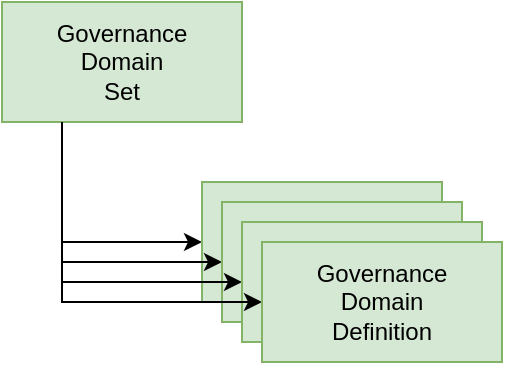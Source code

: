 <mxfile version="21.6.8" type="device" pages="7">
  <diagram id="gaeeWlbyKK2-ta_VzILe" name="governance-domain">
    <mxGraphModel dx="1194" dy="775" grid="1" gridSize="10" guides="1" tooltips="1" connect="1" arrows="1" fold="1" page="1" pageScale="1" pageWidth="827" pageHeight="1169" math="0" shadow="0">
      <root>
        <mxCell id="0" />
        <mxCell id="1" parent="0" />
        <mxCell id="bj1Efmt00AtIop5qSfHj-3" value="" style="edgeStyle=orthogonalEdgeStyle;rounded=0;orthogonalLoop=1;jettySize=auto;html=1;exitX=0.25;exitY=1;exitDx=0;exitDy=0;entryX=0;entryY=0.5;entryDx=0;entryDy=0;" parent="1" source="bj1Efmt00AtIop5qSfHj-1" target="bj1Efmt00AtIop5qSfHj-2" edge="1">
          <mxGeometry relative="1" as="geometry" />
        </mxCell>
        <mxCell id="bj1Efmt00AtIop5qSfHj-1" value="Governance &lt;br&gt;Domain&lt;br&gt;Set" style="rounded=0;whiteSpace=wrap;html=1;fillColor=#d5e8d4;strokeColor=#82b366;" parent="1" vertex="1">
          <mxGeometry x="120" y="110" width="120" height="60" as="geometry" />
        </mxCell>
        <mxCell id="bj1Efmt00AtIop5qSfHj-2" value="Governance&lt;br&gt;Domain&lt;br&gt;Definition" style="rounded=0;whiteSpace=wrap;html=1;fillColor=#d5e8d4;strokeColor=#82b366;" parent="1" vertex="1">
          <mxGeometry x="220" y="200" width="120" height="60" as="geometry" />
        </mxCell>
        <mxCell id="bj1Efmt00AtIop5qSfHj-4" value="" style="edgeStyle=orthogonalEdgeStyle;rounded=0;orthogonalLoop=1;jettySize=auto;html=1;exitX=0.25;exitY=1;exitDx=0;exitDy=0;entryX=0;entryY=0.5;entryDx=0;entryDy=0;" parent="1" source="bj1Efmt00AtIop5qSfHj-1" target="bj1Efmt00AtIop5qSfHj-5" edge="1">
          <mxGeometry relative="1" as="geometry">
            <mxPoint x="160" y="180" as="sourcePoint" />
          </mxGeometry>
        </mxCell>
        <mxCell id="bj1Efmt00AtIop5qSfHj-5" value="Governance&lt;br&gt;Domain&lt;br&gt;Definition" style="rounded=0;whiteSpace=wrap;html=1;fillColor=#d5e8d4;strokeColor=#82b366;" parent="1" vertex="1">
          <mxGeometry x="230" y="210" width="120" height="60" as="geometry" />
        </mxCell>
        <mxCell id="bj1Efmt00AtIop5qSfHj-6" value="" style="edgeStyle=orthogonalEdgeStyle;rounded=0;orthogonalLoop=1;jettySize=auto;html=1;exitX=0.25;exitY=1;exitDx=0;exitDy=0;entryX=0;entryY=0.5;entryDx=0;entryDy=0;" parent="1" source="bj1Efmt00AtIop5qSfHj-1" target="bj1Efmt00AtIop5qSfHj-7" edge="1">
          <mxGeometry relative="1" as="geometry">
            <mxPoint x="170" y="190" as="sourcePoint" />
          </mxGeometry>
        </mxCell>
        <mxCell id="bj1Efmt00AtIop5qSfHj-7" value="Governance&lt;br&gt;Domain&lt;br&gt;Definition" style="rounded=0;whiteSpace=wrap;html=1;fillColor=#d5e8d4;strokeColor=#82b366;" parent="1" vertex="1">
          <mxGeometry x="240" y="220" width="120" height="60" as="geometry" />
        </mxCell>
        <mxCell id="bj1Efmt00AtIop5qSfHj-8" value="" style="edgeStyle=orthogonalEdgeStyle;rounded=0;orthogonalLoop=1;jettySize=auto;html=1;exitX=0.25;exitY=1;exitDx=0;exitDy=0;entryX=0;entryY=0.5;entryDx=0;entryDy=0;" parent="1" source="bj1Efmt00AtIop5qSfHj-1" target="bj1Efmt00AtIop5qSfHj-9" edge="1">
          <mxGeometry relative="1" as="geometry">
            <mxPoint x="180" y="200" as="sourcePoint" />
          </mxGeometry>
        </mxCell>
        <mxCell id="bj1Efmt00AtIop5qSfHj-9" value="Governance&lt;br&gt;Domain&lt;br&gt;Definition" style="rounded=0;whiteSpace=wrap;html=1;fillColor=#d5e8d4;strokeColor=#82b366;" parent="1" vertex="1">
          <mxGeometry x="250" y="230" width="120" height="60" as="geometry" />
        </mxCell>
      </root>
    </mxGraphModel>
  </diagram>
  <diagram id="jvJXFqL6fXRPoGgnXWhq" name="governance-definitions">
    <mxGraphModel dx="2021" dy="775" grid="1" gridSize="10" guides="1" tooltips="1" connect="1" arrows="1" fold="1" page="1" pageScale="1" pageWidth="827" pageHeight="1169" math="0" shadow="0">
      <root>
        <mxCell id="N59K1eUxawvdz6MUQs9t-0" />
        <mxCell id="N59K1eUxawvdz6MUQs9t-1" parent="N59K1eUxawvdz6MUQs9t-0" />
        <mxCell id="4zBXKA-9XV_gSS2ZH7ja-5" value="" style="ellipse;shape=cloud;whiteSpace=wrap;html=1;fontColor=#000000;align=center;" parent="N59K1eUxawvdz6MUQs9t-1" vertex="1">
          <mxGeometry x="827" y="1141" width="343" height="139" as="geometry" />
        </mxCell>
        <mxCell id="N59K1eUxawvdz6MUQs9t-2" value="Governance Strategy" style="rounded=0;whiteSpace=wrap;html=1;fillColor=#d5e8d4;strokeColor=#82b366;" parent="N59K1eUxawvdz6MUQs9t-1" vertex="1">
          <mxGeometry x="370" y="140" width="120" height="60" as="geometry" />
        </mxCell>
        <mxCell id="N59K1eUxawvdz6MUQs9t-3" value="Regulation" style="rounded=0;whiteSpace=wrap;html=1;fillColor=#d5e8d4;strokeColor=#82b366;" parent="N59K1eUxawvdz6MUQs9t-1" vertex="1">
          <mxGeometry x="530" y="140" width="120" height="60" as="geometry" />
        </mxCell>
        <mxCell id="N59K1eUxawvdz6MUQs9t-13" style="edgeStyle=orthogonalEdgeStyle;rounded=0;orthogonalLoop=1;jettySize=auto;html=1;" parent="N59K1eUxawvdz6MUQs9t-1" source="N59K1eUxawvdz6MUQs9t-4" target="N59K1eUxawvdz6MUQs9t-12" edge="1">
          <mxGeometry relative="1" as="geometry" />
        </mxCell>
        <mxCell id="N59K1eUxawvdz6MUQs9t-4" value="Governance Drivers&lt;br&gt;provide the motivation for the&lt;br&gt;governance program" style="text;html=1;align=center;verticalAlign=middle;resizable=0;points=[];autosize=1;" parent="N59K1eUxawvdz6MUQs9t-1" vertex="1">
          <mxGeometry x="45" y="145" width="170" height="50" as="geometry" />
        </mxCell>
        <mxCell id="N59K1eUxawvdz6MUQs9t-5" value="Traceability to business drivers and value" style="text;html=1;align=center;verticalAlign=middle;resizable=0;points=[];autosize=1;" parent="N59K1eUxawvdz6MUQs9t-1" vertex="1">
          <mxGeometry x="10" y="10" width="240" height="20" as="geometry" />
        </mxCell>
        <mxCell id="N59K1eUxawvdz6MUQs9t-7" value="Business Strategy" style="rounded=0;whiteSpace=wrap;html=1;dashed=1;fillColor=#b1ddf0;strokeColor=#10739e;" parent="N59K1eUxawvdz6MUQs9t-1" vertex="1">
          <mxGeometry x="370" y="60" width="120" height="60" as="geometry" />
        </mxCell>
        <mxCell id="N59K1eUxawvdz6MUQs9t-8" value="" style="endArrow=classic;html=1;entryX=0.5;entryY=0;entryDx=0;entryDy=0;exitX=0.5;exitY=1;exitDx=0;exitDy=0;" parent="N59K1eUxawvdz6MUQs9t-1" source="N59K1eUxawvdz6MUQs9t-7" target="N59K1eUxawvdz6MUQs9t-2" edge="1">
          <mxGeometry width="50" height="50" relative="1" as="geometry">
            <mxPoint x="460" y="410" as="sourcePoint" />
            <mxPoint x="510" y="360" as="targetPoint" />
          </mxGeometry>
        </mxCell>
        <mxCell id="N59K1eUxawvdz6MUQs9t-9" value="Governance&lt;br&gt;Principle" style="rounded=0;whiteSpace=wrap;html=1;fillColor=#d5e8d4;strokeColor=#82b366;" parent="N59K1eUxawvdz6MUQs9t-1" vertex="1">
          <mxGeometry x="310" y="270" width="120" height="60" as="geometry" />
        </mxCell>
        <mxCell id="N59K1eUxawvdz6MUQs9t-10" value="Governance&lt;br&gt;Obligation" style="rounded=0;whiteSpace=wrap;html=1;fillColor=#d5e8d4;strokeColor=#82b366;" parent="N59K1eUxawvdz6MUQs9t-1" vertex="1">
          <mxGeometry x="450" y="270" width="120" height="60" as="geometry" />
        </mxCell>
        <mxCell id="N59K1eUxawvdz6MUQs9t-11" value="Governance&lt;br&gt;Approach" style="rounded=0;whiteSpace=wrap;html=1;fillColor=#d5e8d4;strokeColor=#82b366;" parent="N59K1eUxawvdz6MUQs9t-1" vertex="1">
          <mxGeometry x="590" y="270" width="120" height="60" as="geometry" />
        </mxCell>
        <mxCell id="N59K1eUxawvdz6MUQs9t-20" style="edgeStyle=orthogonalEdgeStyle;rounded=0;orthogonalLoop=1;jettySize=auto;html=1;" parent="N59K1eUxawvdz6MUQs9t-1" source="N59K1eUxawvdz6MUQs9t-12" target="N59K1eUxawvdz6MUQs9t-15" edge="1">
          <mxGeometry relative="1" as="geometry" />
        </mxCell>
        <mxCell id="N59K1eUxawvdz6MUQs9t-12" value="Governance Policies define&lt;br&gt;the requirements that the&lt;br&gt;organization needs to meet to&lt;br&gt;be compliant" style="text;html=1;align=center;verticalAlign=middle;resizable=0;points=[];autosize=1;" parent="N59K1eUxawvdz6MUQs9t-1" vertex="1">
          <mxGeometry x="45" y="270" width="170" height="60" as="geometry" />
        </mxCell>
        <mxCell id="N59K1eUxawvdz6MUQs9t-14" value="Governance&lt;br&gt;Responses" style="text;html=1;align=left;verticalAlign=middle;resizable=0;points=[];autosize=1;" parent="N59K1eUxawvdz6MUQs9t-1" vertex="1">
          <mxGeometry x="135" y="220" width="80" height="30" as="geometry" />
        </mxCell>
        <mxCell id="RkxXnukF6LEUoNw1Ijc0-4" style="edgeStyle=orthogonalEdgeStyle;rounded=0;orthogonalLoop=1;jettySize=auto;html=1;" parent="N59K1eUxawvdz6MUQs9t-1" source="N59K1eUxawvdz6MUQs9t-15" target="RkxXnukF6LEUoNw1Ijc0-3" edge="1">
          <mxGeometry relative="1" as="geometry" />
        </mxCell>
        <mxCell id="N59K1eUxawvdz6MUQs9t-15" value="Governance Controls define&lt;br&gt;the mechanisms used to&lt;br&gt;meet the requirements" style="text;html=1;align=center;verticalAlign=middle;resizable=0;points=[];autosize=1;" parent="N59K1eUxawvdz6MUQs9t-1" vertex="1">
          <mxGeometry x="50" y="401" width="160" height="50" as="geometry" />
        </mxCell>
        <mxCell id="N59K1eUxawvdz6MUQs9t-16" value="Governance&lt;br&gt;Responsibility" style="rounded=0;whiteSpace=wrap;html=1;fillColor=#d5e8d4;strokeColor=#82b366;" parent="N59K1eUxawvdz6MUQs9t-1" vertex="1">
          <mxGeometry x="240" y="396" width="120" height="60" as="geometry" />
        </mxCell>
        <mxCell id="N59K1eUxawvdz6MUQs9t-17" value="Governance&lt;br&gt;Procedure" style="rounded=0;whiteSpace=wrap;html=1;fillColor=#d5e8d4;strokeColor=#82b366;" parent="N59K1eUxawvdz6MUQs9t-1" vertex="1">
          <mxGeometry x="380" y="396" width="120" height="60" as="geometry" />
        </mxCell>
        <mxCell id="N59K1eUxawvdz6MUQs9t-18" value="Governance&lt;br&gt;Rule" style="rounded=0;whiteSpace=wrap;html=1;fillColor=#d5e8d4;strokeColor=#82b366;" parent="N59K1eUxawvdz6MUQs9t-1" vertex="1">
          <mxGeometry x="520" y="396" width="120" height="60" as="geometry" />
        </mxCell>
        <mxCell id="N59K1eUxawvdz6MUQs9t-19" value="Governance&lt;br&gt;Process" style="rounded=0;whiteSpace=wrap;html=1;fillColor=#d5e8d4;strokeColor=#82b366;" parent="N59K1eUxawvdz6MUQs9t-1" vertex="1">
          <mxGeometry x="660" y="396" width="120" height="60" as="geometry" />
        </mxCell>
        <mxCell id="N59K1eUxawvdz6MUQs9t-21" value="" style="shape=curlyBracket;whiteSpace=wrap;html=1;rounded=1;rotation=-90;" parent="N59K1eUxawvdz6MUQs9t-1" vertex="1">
          <mxGeometry x="360" y="351" width="20" height="260" as="geometry" />
        </mxCell>
        <mxCell id="N59K1eUxawvdz6MUQs9t-22" value="Organizational Controls" style="text;html=1;align=center;verticalAlign=middle;resizable=0;points=[];autosize=1;" parent="N59K1eUxawvdz6MUQs9t-1" vertex="1">
          <mxGeometry x="300" y="491" width="140" height="20" as="geometry" />
        </mxCell>
        <mxCell id="N59K1eUxawvdz6MUQs9t-23" value="" style="shape=curlyBracket;whiteSpace=wrap;html=1;rounded=1;rotation=-90;" parent="N59K1eUxawvdz6MUQs9t-1" vertex="1">
          <mxGeometry x="640" y="351" width="20" height="260" as="geometry" />
        </mxCell>
        <mxCell id="N59K1eUxawvdz6MUQs9t-24" value="Technical Controls" style="text;html=1;align=center;verticalAlign=middle;resizable=0;points=[];autosize=1;" parent="N59K1eUxawvdz6MUQs9t-1" vertex="1">
          <mxGeometry x="595" y="491" width="110" height="20" as="geometry" />
        </mxCell>
        <mxCell id="N59K1eUxawvdz6MUQs9t-25" value="Governance&lt;br&gt;Implementation" style="text;html=1;align=left;verticalAlign=middle;resizable=0;points=[];autosize=1;" parent="N59K1eUxawvdz6MUQs9t-1" vertex="1">
          <mxGeometry x="135" y="345" width="100" height="30" as="geometry" />
        </mxCell>
        <mxCell id="RkxXnukF6LEUoNw1Ijc0-0" value="Control Point&lt;br&gt;Definition" style="rounded=0;whiteSpace=wrap;html=1;fillColor=#d5e8d4;strokeColor=#82b366;" parent="N59K1eUxawvdz6MUQs9t-1" vertex="1">
          <mxGeometry x="280" y="585" width="120" height="60" as="geometry" />
        </mxCell>
        <mxCell id="RkxXnukF6LEUoNw1Ijc0-1" value="Verification Point&lt;br&gt;Definition" style="rounded=0;whiteSpace=wrap;html=1;fillColor=#d5e8d4;strokeColor=#82b366;" parent="N59K1eUxawvdz6MUQs9t-1" vertex="1">
          <mxGeometry x="440" y="585" width="120" height="60" as="geometry" />
        </mxCell>
        <mxCell id="RkxXnukF6LEUoNw1Ijc0-2" value="Enforcement Point&lt;br&gt;Definition" style="rounded=0;whiteSpace=wrap;html=1;fillColor=#d5e8d4;strokeColor=#82b366;" parent="N59K1eUxawvdz6MUQs9t-1" vertex="1">
          <mxGeometry x="590" y="585" width="120" height="60" as="geometry" />
        </mxCell>
        <mxCell id="RkxXnukF6LEUoNw1Ijc0-3" value="Execution Points identity&lt;br&gt;where governance is&lt;br&gt;executing" style="text;html=1;align=center;verticalAlign=middle;resizable=0;points=[];autosize=1;" parent="N59K1eUxawvdz6MUQs9t-1" vertex="1">
          <mxGeometry x="55" y="585" width="150" height="50" as="geometry" />
        </mxCell>
        <mxCell id="RkxXnukF6LEUoNw1Ijc0-5" value="Execution&lt;br&gt;Point Use" style="text;html=1;align=left;verticalAlign=middle;resizable=0;points=[];autosize=1;" parent="N59K1eUxawvdz6MUQs9t-1" vertex="1">
          <mxGeometry x="135" y="505" width="70" height="30" as="geometry" />
        </mxCell>
        <mxCell id="RkxXnukF6LEUoNw1Ijc0-6" value="Why" style="text;html=1;align=center;verticalAlign=middle;resizable=0;points=[];autosize=1;fontStyle=1" parent="N59K1eUxawvdz6MUQs9t-1" vertex="1">
          <mxGeometry x="-80" y="160" width="40" height="20" as="geometry" />
        </mxCell>
        <mxCell id="RkxXnukF6LEUoNw1Ijc0-7" value="What" style="text;html=1;align=center;verticalAlign=middle;resizable=0;points=[];autosize=1;fontStyle=1" parent="N59K1eUxawvdz6MUQs9t-1" vertex="1">
          <mxGeometry x="-80" y="280" width="40" height="20" as="geometry" />
        </mxCell>
        <mxCell id="RkxXnukF6LEUoNw1Ijc0-8" value="How" style="text;html=1;align=center;verticalAlign=middle;resizable=0;points=[];autosize=1;fontStyle=1" parent="N59K1eUxawvdz6MUQs9t-1" vertex="1">
          <mxGeometry x="-80" y="410" width="40" height="20" as="geometry" />
        </mxCell>
        <mxCell id="RkxXnukF6LEUoNw1Ijc0-9" value="Where" style="text;html=1;align=center;verticalAlign=middle;resizable=0;points=[];autosize=1;fontStyle=1" parent="N59K1eUxawvdz6MUQs9t-1" vertex="1">
          <mxGeometry x="-85" y="585" width="50" height="20" as="geometry" />
        </mxCell>
        <mxCell id="90TrG04SzaA0XR5i4ibA-0" value="" style="rounded=0;whiteSpace=wrap;html=1;fillColor=#fff2cc;strokeColor=#d6b656;" parent="N59K1eUxawvdz6MUQs9t-1" vertex="1">
          <mxGeometry x="51" y="807" width="40" height="20" as="geometry" />
        </mxCell>
        <mxCell id="90TrG04SzaA0XR5i4ibA-1" value="" style="edgeStyle=orthogonalEdgeStyle;rounded=0;orthogonalLoop=1;jettySize=auto;html=1;" parent="N59K1eUxawvdz6MUQs9t-1" source="90TrG04SzaA0XR5i4ibA-2" target="90TrG04SzaA0XR5i4ibA-5" edge="1">
          <mxGeometry relative="1" as="geometry" />
        </mxCell>
        <mxCell id="90TrG04SzaA0XR5i4ibA-2" value="Detect New or&lt;br&gt;Refreshed Asset" style="rounded=1;whiteSpace=wrap;html=1;fillColor=#dae8fc;strokeColor=#6c8ebf;" parent="N59K1eUxawvdz6MUQs9t-1" vertex="1">
          <mxGeometry x="39" y="966" width="120" height="60" as="geometry" />
        </mxCell>
        <mxCell id="90TrG04SzaA0XR5i4ibA-3" value="" style="edgeStyle=orthogonalEdgeStyle;rounded=0;orthogonalLoop=1;jettySize=auto;html=1;exitX=0.25;exitY=1;exitDx=0;exitDy=0;" parent="N59K1eUxawvdz6MUQs9t-1" source="90TrG04SzaA0XR5i4ibA-5" target="90TrG04SzaA0XR5i4ibA-30" edge="1">
          <mxGeometry relative="1" as="geometry" />
        </mxCell>
        <mxCell id="90TrG04SzaA0XR5i4ibA-4" style="edgeStyle=orthogonalEdgeStyle;rounded=0;orthogonalLoop=1;jettySize=auto;html=1;exitX=1;exitY=0.75;exitDx=0;exitDy=0;entryX=0;entryY=0.5;entryDx=0;entryDy=0;endArrow=classic;endFill=1;" parent="N59K1eUxawvdz6MUQs9t-1" source="90TrG04SzaA0XR5i4ibA-5" target="90TrG04SzaA0XR5i4ibA-45" edge="1">
          <mxGeometry relative="1" as="geometry">
            <Array as="points">
              <mxPoint x="373" y="1011" />
              <mxPoint x="373" y="1139" />
            </Array>
          </mxGeometry>
        </mxCell>
        <mxCell id="90TrG04SzaA0XR5i4ibA-5" value="Validate Asset" style="rounded=1;whiteSpace=wrap;html=1;fillColor=#f5f5f5;strokeColor=#666666;fontColor=#333333;" parent="N59K1eUxawvdz6MUQs9t-1" vertex="1">
          <mxGeometry x="239" y="966" width="120" height="60" as="geometry" />
        </mxCell>
        <mxCell id="90TrG04SzaA0XR5i4ibA-6" value="new-asset" style="text;html=1;align=center;verticalAlign=middle;resizable=0;points=[];autosize=1;" parent="N59K1eUxawvdz6MUQs9t-1" vertex="1">
          <mxGeometry x="165" y="976" width="70" height="20" as="geometry" />
        </mxCell>
        <mxCell id="90TrG04SzaA0XR5i4ibA-7" value="" style="edgeStyle=orthogonalEdgeStyle;rounded=0;orthogonalLoop=1;jettySize=auto;html=1;" parent="N59K1eUxawvdz6MUQs9t-1" target="90TrG04SzaA0XR5i4ibA-9" edge="1">
          <mxGeometry relative="1" as="geometry">
            <mxPoint x="359" y="986" as="sourcePoint" />
          </mxGeometry>
        </mxCell>
        <mxCell id="90TrG04SzaA0XR5i4ibA-8" style="edgeStyle=orthogonalEdgeStyle;rounded=0;orthogonalLoop=1;jettySize=auto;html=1;entryX=0.75;entryY=0;entryDx=0;entryDy=0;" parent="N59K1eUxawvdz6MUQs9t-1" source="90TrG04SzaA0XR5i4ibA-9" target="90TrG04SzaA0XR5i4ibA-5" edge="1">
          <mxGeometry relative="1" as="geometry">
            <Array as="points">
              <mxPoint x="499" y="906" />
              <mxPoint x="329" y="906" />
            </Array>
          </mxGeometry>
        </mxCell>
        <mxCell id="90TrG04SzaA0XR5i4ibA-9" value="Add &quot;quarantine&quot; zone" style="rounded=1;whiteSpace=wrap;html=1;fillColor=#f8cecc;strokeColor=#b85450;" parent="N59K1eUxawvdz6MUQs9t-1" vertex="1">
          <mxGeometry x="439" y="956" width="120" height="60" as="geometry" />
        </mxCell>
        <mxCell id="90TrG04SzaA0XR5i4ibA-10" value="no-zone" style="text;html=1;align=center;verticalAlign=middle;resizable=0;points=[];autosize=1;" parent="N59K1eUxawvdz6MUQs9t-1" vertex="1">
          <mxGeometry x="379" y="966" width="60" height="20" as="geometry" />
        </mxCell>
        <mxCell id="90TrG04SzaA0XR5i4ibA-11" value="" style="rounded=0;whiteSpace=wrap;html=1;fillColor=#dae8fc;strokeColor=#6c8ebf;" parent="N59K1eUxawvdz6MUQs9t-1" vertex="1">
          <mxGeometry x="51" y="748" width="40" height="20" as="geometry" />
        </mxCell>
        <mxCell id="90TrG04SzaA0XR5i4ibA-12" value="Watchdog" style="text;html=1;align=center;verticalAlign=middle;resizable=0;points=[];autosize=1;" parent="N59K1eUxawvdz6MUQs9t-1" vertex="1">
          <mxGeometry x="101" y="748" width="70" height="20" as="geometry" />
        </mxCell>
        <mxCell id="90TrG04SzaA0XR5i4ibA-13" value="" style="rounded=0;whiteSpace=wrap;html=1;fillColor=#f5f5f5;strokeColor=#666666;fontColor=#333333;" parent="N59K1eUxawvdz6MUQs9t-1" vertex="1">
          <mxGeometry x="51" y="778" width="40" height="20" as="geometry" />
        </mxCell>
        <mxCell id="90TrG04SzaA0XR5i4ibA-14" value="Verification" style="text;html=1;align=center;verticalAlign=middle;resizable=0;points=[];autosize=1;" parent="N59K1eUxawvdz6MUQs9t-1" vertex="1">
          <mxGeometry x="104" y="778" width="70" height="20" as="geometry" />
        </mxCell>
        <mxCell id="90TrG04SzaA0XR5i4ibA-15" value="" style="rounded=0;whiteSpace=wrap;html=1;fillColor=#f8cecc;strokeColor=#b85450;" parent="N59K1eUxawvdz6MUQs9t-1" vertex="1">
          <mxGeometry x="51" y="869" width="40" height="20" as="geometry" />
        </mxCell>
        <mxCell id="90TrG04SzaA0XR5i4ibA-16" value="" style="rounded=0;whiteSpace=wrap;html=1;fillColor=#ffe6cc;strokeColor=#d79b00;" parent="N59K1eUxawvdz6MUQs9t-1" vertex="1">
          <mxGeometry x="51" y="838" width="40" height="20" as="geometry" />
        </mxCell>
        <mxCell id="90TrG04SzaA0XR5i4ibA-17" value="Discovery" style="text;html=1;align=center;verticalAlign=middle;resizable=0;points=[];autosize=1;" parent="N59K1eUxawvdz6MUQs9t-1" vertex="1">
          <mxGeometry x="102" y="838" width="63" height="18" as="geometry" />
        </mxCell>
        <mxCell id="90TrG04SzaA0XR5i4ibA-18" value="Remediation" style="text;html=1;align=center;verticalAlign=middle;resizable=0;points=[];autosize=1;" parent="N59K1eUxawvdz6MUQs9t-1" vertex="1">
          <mxGeometry x="104" y="869" width="80" height="20" as="geometry" />
        </mxCell>
        <mxCell id="90TrG04SzaA0XR5i4ibA-19" value="Triage" style="text;html=1;align=center;verticalAlign=middle;resizable=0;points=[];autosize=1;" parent="N59K1eUxawvdz6MUQs9t-1" vertex="1">
          <mxGeometry x="101" y="808" width="50" height="20" as="geometry" />
        </mxCell>
        <mxCell id="90TrG04SzaA0XR5i4ibA-20" value="" style="edgeStyle=orthogonalEdgeStyle;rounded=0;orthogonalLoop=1;jettySize=auto;html=1;exitX=1;exitY=0.5;exitDx=0;exitDy=0;" parent="N59K1eUxawvdz6MUQs9t-1" source="90TrG04SzaA0XR5i4ibA-5" target="90TrG04SzaA0XR5i4ibA-22" edge="1">
          <mxGeometry relative="1" as="geometry">
            <mxPoint x="359" y="1056" as="sourcePoint" />
          </mxGeometry>
        </mxCell>
        <mxCell id="90TrG04SzaA0XR5i4ibA-21" style="edgeStyle=orthogonalEdgeStyle;rounded=0;orthogonalLoop=1;jettySize=auto;html=1;entryX=0;entryY=0.5;entryDx=0;entryDy=0;" parent="N59K1eUxawvdz6MUQs9t-1" source="90TrG04SzaA0XR5i4ibA-22" target="90TrG04SzaA0XR5i4ibA-25" edge="1">
          <mxGeometry relative="1" as="geometry" />
        </mxCell>
        <mxCell id="90TrG04SzaA0XR5i4ibA-22" value="Add ToDo to&lt;br&gt;assign owner" style="rounded=1;whiteSpace=wrap;html=1;fillColor=#fff2cc;strokeColor=#d6b656;" parent="N59K1eUxawvdz6MUQs9t-1" vertex="1">
          <mxGeometry x="439" y="1026" width="120" height="60" as="geometry" />
        </mxCell>
        <mxCell id="90TrG04SzaA0XR5i4ibA-23" value="no-owner" style="text;html=1;align=center;verticalAlign=middle;resizable=0;points=[];autosize=1;" parent="N59K1eUxawvdz6MUQs9t-1" vertex="1">
          <mxGeometry x="369" y="1056" width="70" height="20" as="geometry" />
        </mxCell>
        <mxCell id="90TrG04SzaA0XR5i4ibA-24" style="edgeStyle=orthogonalEdgeStyle;rounded=0;orthogonalLoop=1;jettySize=auto;html=1;entryX=0.5;entryY=0;entryDx=0;entryDy=0;" parent="N59K1eUxawvdz6MUQs9t-1" source="90TrG04SzaA0XR5i4ibA-25" target="90TrG04SzaA0XR5i4ibA-5" edge="1">
          <mxGeometry relative="1" as="geometry">
            <Array as="points">
              <mxPoint x="739" y="876" />
              <mxPoint x="299" y="876" />
            </Array>
          </mxGeometry>
        </mxCell>
        <mxCell id="90TrG04SzaA0XR5i4ibA-25" value="Detect completed&lt;br&gt;ToDo" style="rounded=1;whiteSpace=wrap;html=1;fillColor=#dae8fc;strokeColor=#6c8ebf;" parent="N59K1eUxawvdz6MUQs9t-1" vertex="1">
          <mxGeometry x="679" y="1026" width="120" height="60" as="geometry" />
        </mxCell>
        <mxCell id="90TrG04SzaA0XR5i4ibA-26" value="wait-for-completion" style="text;html=1;align=center;verticalAlign=middle;resizable=0;points=[];autosize=1;" parent="N59K1eUxawvdz6MUQs9t-1" vertex="1">
          <mxGeometry x="559" y="1036" width="120" height="20" as="geometry" />
        </mxCell>
        <mxCell id="90TrG04SzaA0XR5i4ibA-27" value="recheck-owner" style="text;html=1;align=center;verticalAlign=middle;resizable=0;points=[];autosize=1;" parent="N59K1eUxawvdz6MUQs9t-1" vertex="1">
          <mxGeometry x="309" y="876" width="90" height="20" as="geometry" />
        </mxCell>
        <mxCell id="90TrG04SzaA0XR5i4ibA-28" value="recheck-zone" style="text;html=1;align=center;verticalAlign=middle;resizable=0;points=[];autosize=1;" parent="N59K1eUxawvdz6MUQs9t-1" vertex="1">
          <mxGeometry x="329" y="906" width="90" height="20" as="geometry" />
        </mxCell>
        <mxCell id="90TrG04SzaA0XR5i4ibA-29" value="" style="edgeStyle=orthogonalEdgeStyle;rounded=0;orthogonalLoop=1;jettySize=auto;html=1;" parent="N59K1eUxawvdz6MUQs9t-1" source="90TrG04SzaA0XR5i4ibA-30" target="90TrG04SzaA0XR5i4ibA-31" edge="1">
          <mxGeometry relative="1" as="geometry" />
        </mxCell>
        <mxCell id="90TrG04SzaA0XR5i4ibA-30" value="Publish Asset" style="rounded=1;whiteSpace=wrap;html=1;fillColor=#f8cecc;strokeColor=#b85450;" parent="N59K1eUxawvdz6MUQs9t-1" vertex="1">
          <mxGeometry x="209" y="1244" width="120" height="60" as="geometry" />
        </mxCell>
        <mxCell id="90TrG04SzaA0XR5i4ibA-31" value="Provision Data Virtualization" style="rounded=1;whiteSpace=wrap;html=1;fillColor=#e1d5e7;strokeColor=#9673a6;" parent="N59K1eUxawvdz6MUQs9t-1" vertex="1">
          <mxGeometry x="209" y="1354" width="120" height="60" as="geometry" />
        </mxCell>
        <mxCell id="90TrG04SzaA0XR5i4ibA-32" value="asset-setup-ok" style="text;html=1;align=center;verticalAlign=middle;resizable=0;points=[];autosize=1;" parent="N59K1eUxawvdz6MUQs9t-1" vertex="1">
          <mxGeometry x="172" y="1214" width="90" height="20" as="geometry" />
        </mxCell>
        <mxCell id="90TrG04SzaA0XR5i4ibA-33" value="" style="strokeWidth=1;html=1;shape=mxgraph.flowchart.decision;whiteSpace=wrap;align=left;fillColor=#d5e8d4;strokeColor=#82b366;" parent="N59K1eUxawvdz6MUQs9t-1" vertex="1">
          <mxGeometry x="56" y="781.5" width="30" height="13" as="geometry" />
        </mxCell>
        <mxCell id="90TrG04SzaA0XR5i4ibA-34" value="" style="shape=tape;whiteSpace=wrap;html=1;strokeWidth=1;size=0.19;align=left;fillColor=#dae8fc;strokeColor=#6c8ebf;" parent="N59K1eUxawvdz6MUQs9t-1" vertex="1">
          <mxGeometry x="61" y="751" width="20" height="14" as="geometry" />
        </mxCell>
        <mxCell id="90TrG04SzaA0XR5i4ibA-35" value="" style="shape=cross;whiteSpace=wrap;html=1;strokeWidth=1;align=left;fillColor=#f8cecc;strokeColor=#b85450;" parent="N59K1eUxawvdz6MUQs9t-1" vertex="1">
          <mxGeometry x="62" y="871" width="19" height="16" as="geometry" />
        </mxCell>
        <mxCell id="90TrG04SzaA0XR5i4ibA-36" value="" style="shape=umlActor;verticalLabelPosition=bottom;verticalAlign=top;html=1;outlineConnect=0;strokeWidth=1;align=left;fillColor=#fff2cc;strokeColor=#d6b656;" parent="N59K1eUxawvdz6MUQs9t-1" vertex="1">
          <mxGeometry x="67" y="810" width="9" height="15" as="geometry" />
        </mxCell>
        <mxCell id="90TrG04SzaA0XR5i4ibA-37" value="" style="shape=umlActor;verticalLabelPosition=bottom;verticalAlign=top;html=1;outlineConnect=0;strokeWidth=1;align=left;fillColor=#fff2cc;strokeColor=#d6b656;" parent="N59K1eUxawvdz6MUQs9t-1" vertex="1">
          <mxGeometry x="77" y="810" width="9" height="15" as="geometry" />
        </mxCell>
        <mxCell id="90TrG04SzaA0XR5i4ibA-38" value="" style="shape=umlActor;verticalLabelPosition=bottom;verticalAlign=top;html=1;outlineConnect=0;strokeWidth=1;align=left;fillColor=#fff2cc;strokeColor=#d6b656;" parent="N59K1eUxawvdz6MUQs9t-1" vertex="1">
          <mxGeometry x="57" y="810" width="9" height="15" as="geometry" />
        </mxCell>
        <mxCell id="90TrG04SzaA0XR5i4ibA-39" value="provision-view" style="text;html=1;align=center;verticalAlign=middle;resizable=0;points=[];autosize=1;" parent="N59K1eUxawvdz6MUQs9t-1" vertex="1">
          <mxGeometry x="176" y="1329" width="86" height="18" as="geometry" />
        </mxCell>
        <mxCell id="90TrG04SzaA0XR5i4ibA-40" value="Governance Action Process (including discovery)" style="text;html=1;align=center;verticalAlign=middle;resizable=0;points=[];autosize=1;fontStyle=1" parent="N59K1eUxawvdz6MUQs9t-1" vertex="1">
          <mxGeometry x="241" y="730" width="294" height="18" as="geometry" />
        </mxCell>
        <mxCell id="90TrG04SzaA0XR5i4ibA-41" value="Defined using governance action process steps&lt;br&gt;Executed through governance actions" style="text;html=1;align=left;verticalAlign=middle;resizable=0;points=[];autosize=1;" parent="N59K1eUxawvdz6MUQs9t-1" vertex="1">
          <mxGeometry x="272" y="751.5" width="280" height="40" as="geometry" />
        </mxCell>
        <mxCell id="90TrG04SzaA0XR5i4ibA-42" value="" style="edgeStyle=orthogonalEdgeStyle;rounded=0;orthogonalLoop=1;jettySize=auto;html=1;entryX=0;entryY=0.5;entryDx=0;entryDy=0;exitX=0.75;exitY=1;exitDx=0;exitDy=0;" parent="N59K1eUxawvdz6MUQs9t-1" source="90TrG04SzaA0XR5i4ibA-5" target="90TrG04SzaA0XR5i4ibA-49" edge="1">
          <mxGeometry relative="1" as="geometry">
            <mxPoint x="349" y="1611" as="targetPoint" />
            <Array as="points">
              <mxPoint x="329" y="1210" />
            </Array>
            <mxPoint x="453" y="1444" as="sourcePoint" />
          </mxGeometry>
        </mxCell>
        <mxCell id="90TrG04SzaA0XR5i4ibA-43" value="" style="edgeStyle=orthogonalEdgeStyle;rounded=0;orthogonalLoop=1;jettySize=auto;html=1;exitX=1;exitY=0.5;exitDx=0;exitDy=0;entryX=0;entryY=0.5;entryDx=0;entryDy=0;" parent="N59K1eUxawvdz6MUQs9t-1" source="90TrG04SzaA0XR5i4ibA-49" target="90TrG04SzaA0XR5i4ibA-46" edge="1">
          <mxGeometry relative="1" as="geometry" />
        </mxCell>
        <mxCell id="90TrG04SzaA0XR5i4ibA-44" value="" style="edgeStyle=orthogonalEdgeStyle;rounded=0;orthogonalLoop=1;jettySize=auto;html=1;entryX=0;entryY=0.5;entryDx=0;entryDy=0;" parent="N59K1eUxawvdz6MUQs9t-1" source="90TrG04SzaA0XR5i4ibA-45" target="90TrG04SzaA0XR5i4ibA-48" edge="1">
          <mxGeometry relative="1" as="geometry" />
        </mxCell>
        <mxCell id="90TrG04SzaA0XR5i4ibA-45" value="Discover Schema" style="rounded=1;whiteSpace=wrap;html=1;fillColor=#ffe6cc;strokeColor=#d79b00;" parent="N59K1eUxawvdz6MUQs9t-1" vertex="1">
          <mxGeometry x="439" y="1109" width="120" height="60" as="geometry" />
        </mxCell>
        <mxCell id="4zBXKA-9XV_gSS2ZH7ja-1" style="edgeStyle=orthogonalEdgeStyle;rounded=0;orthogonalLoop=1;jettySize=auto;html=1;entryX=0;entryY=0.5;entryDx=0;entryDy=0;startArrow=none;startFill=0;endArrow=classic;endFill=1;fontColor=#000000;dashed=1;" parent="N59K1eUxawvdz6MUQs9t-1" source="90TrG04SzaA0XR5i4ibA-46" target="4zBXKA-9XV_gSS2ZH7ja-0" edge="1">
          <mxGeometry relative="1" as="geometry" />
        </mxCell>
        <mxCell id="90TrG04SzaA0XR5i4ibA-46" value="Triage Quality Issues" style="rounded=1;whiteSpace=wrap;html=1;fillColor=#fff2cc;strokeColor=#d6b656;" parent="N59K1eUxawvdz6MUQs9t-1" vertex="1">
          <mxGeometry x="679" y="1180" width="120" height="60" as="geometry" />
        </mxCell>
        <mxCell id="90TrG04SzaA0XR5i4ibA-47" style="edgeStyle=orthogonalEdgeStyle;rounded=0;orthogonalLoop=1;jettySize=auto;html=1;entryX=0.25;entryY=0;entryDx=0;entryDy=0;endArrow=classic;endFill=1;" parent="N59K1eUxawvdz6MUQs9t-1" source="90TrG04SzaA0XR5i4ibA-48" target="90TrG04SzaA0XR5i4ibA-5" edge="1">
          <mxGeometry relative="1" as="geometry">
            <Array as="points">
              <mxPoint x="821" y="1139" />
              <mxPoint x="821" y="855" />
              <mxPoint x="269" y="855" />
            </Array>
          </mxGeometry>
        </mxCell>
        <mxCell id="90TrG04SzaA0XR5i4ibA-48" value="Add Schema" style="rounded=1;whiteSpace=wrap;html=1;fillColor=#e1d5e7;strokeColor=#9673a6;" parent="N59K1eUxawvdz6MUQs9t-1" vertex="1">
          <mxGeometry x="677" y="1109" width="120" height="60" as="geometry" />
        </mxCell>
        <mxCell id="90TrG04SzaA0XR5i4ibA-49" value="Run Quality Checks" style="rounded=1;whiteSpace=wrap;html=1;fillColor=#ffe6cc;strokeColor=#d79b00;" parent="N59K1eUxawvdz6MUQs9t-1" vertex="1">
          <mxGeometry x="439" y="1180" width="120" height="60" as="geometry" />
        </mxCell>
        <mxCell id="90TrG04SzaA0XR5i4ibA-50" value="" style="edgeStyle=orthogonalEdgeStyle;rounded=0;orthogonalLoop=1;jettySize=auto;html=1;" parent="N59K1eUxawvdz6MUQs9t-1" source="90TrG04SzaA0XR5i4ibA-46" target="90TrG04SzaA0XR5i4ibA-51" edge="1">
          <mxGeometry relative="1" as="geometry">
            <mxPoint x="809" y="1210" as="sourcePoint" />
          </mxGeometry>
        </mxCell>
        <mxCell id="90TrG04SzaA0XR5i4ibA-51" value="Fix Quality Issue" style="rounded=1;whiteSpace=wrap;html=1;fillColor=#f8cecc;strokeColor=#b85450;" parent="N59K1eUxawvdz6MUQs9t-1" vertex="1">
          <mxGeometry x="679" y="1287" width="120" height="60" as="geometry" />
        </mxCell>
        <mxCell id="90TrG04SzaA0XR5i4ibA-52" value="" style="rounded=0;whiteSpace=wrap;html=1;fillColor=#e1d5e7;strokeColor=#9673a6;" parent="N59K1eUxawvdz6MUQs9t-1" vertex="1">
          <mxGeometry x="51" y="901" width="40" height="20" as="geometry" />
        </mxCell>
        <mxCell id="90TrG04SzaA0XR5i4ibA-53" value="Provisioning" style="text;html=1;align=center;verticalAlign=middle;resizable=0;points=[];autosize=1;" parent="N59K1eUxawvdz6MUQs9t-1" vertex="1">
          <mxGeometry x="101" y="901" width="80" height="20" as="geometry" />
        </mxCell>
        <mxCell id="90TrG04SzaA0XR5i4ibA-54" value="" style="edgeStyle=orthogonalEdgeStyle;rounded=0;orthogonalLoop=1;jettySize=auto;html=1;endSize=4;fillColor=#e1d5e7;strokeColor=#9673a6;" parent="N59K1eUxawvdz6MUQs9t-1" source="90TrG04SzaA0XR5i4ibA-55" target="90TrG04SzaA0XR5i4ibA-56" edge="1">
          <mxGeometry relative="1" as="geometry" />
        </mxCell>
        <mxCell id="90TrG04SzaA0XR5i4ibA-55" value="" style="ellipse;whiteSpace=wrap;html=1;strokeWidth=1;align=left;fillColor=#e1d5e7;strokeColor=#9673a6;" parent="N59K1eUxawvdz6MUQs9t-1" vertex="1">
          <mxGeometry x="56.5" y="904" width="8" height="15" as="geometry" />
        </mxCell>
        <mxCell id="90TrG04SzaA0XR5i4ibA-56" value="" style="ellipse;whiteSpace=wrap;html=1;strokeWidth=1;align=left;fillColor=#e1d5e7;strokeColor=#9673a6;" parent="N59K1eUxawvdz6MUQs9t-1" vertex="1">
          <mxGeometry x="77.5" y="904" width="8" height="15" as="geometry" />
        </mxCell>
        <mxCell id="90TrG04SzaA0XR5i4ibA-57" value="" style="group" parent="N59K1eUxawvdz6MUQs9t-1" vertex="1" connectable="0">
          <mxGeometry x="55" y="838" width="31" height="21" as="geometry" />
        </mxCell>
        <mxCell id="90TrG04SzaA0XR5i4ibA-58" value="" style="whiteSpace=wrap;html=1;shape=mxgraph.basic.pointed_oval;rotation=90;fillColor=#ffe6cc;strokeColor=#d79b00;" parent="90TrG04SzaA0XR5i4ibA-57" vertex="1">
          <mxGeometry x="5" y="-5" width="21" height="31" as="geometry" />
        </mxCell>
        <mxCell id="90TrG04SzaA0XR5i4ibA-59" value="" style="ellipse;whiteSpace=wrap;html=1;aspect=fixed;fillColor=#ffe6cc;strokeColor=#d79b00;" parent="90TrG04SzaA0XR5i4ibA-57" vertex="1">
          <mxGeometry x="8.5" y="3.5" width="14" height="14" as="geometry" />
        </mxCell>
        <mxCell id="90TrG04SzaA0XR5i4ibA-60" value="" style="ellipse;whiteSpace=wrap;html=1;aspect=fixed;strokeColor=#d79b00;fillColor=#CC6600;" parent="90TrG04SzaA0XR5i4ibA-57" vertex="1">
          <mxGeometry x="12.5" y="7.5" width="6" height="6" as="geometry" />
        </mxCell>
        <mxCell id="90TrG04SzaA0XR5i4ibA-61" value="new-schema" style="text;html=1;align=center;verticalAlign=middle;resizable=0;points=[];autosize=1;" parent="N59K1eUxawvdz6MUQs9t-1" vertex="1">
          <mxGeometry x="278" y="854" width="78" height="18" as="geometry" />
        </mxCell>
        <mxCell id="90TrG04SzaA0XR5i4ibA-62" value="no-schema" style="text;html=1;align=center;verticalAlign=middle;resizable=0;points=[];autosize=1;" parent="N59K1eUxawvdz6MUQs9t-1" vertex="1">
          <mxGeometry x="370" y="1141" width="69" height="18" as="geometry" />
        </mxCell>
        <mxCell id="90TrG04SzaA0XR5i4ibA-63" value="schema-attached" style="text;html=1;align=center;verticalAlign=middle;resizable=0;points=[];autosize=1;" parent="N59K1eUxawvdz6MUQs9t-1" vertex="1">
          <mxGeometry x="334" y="1187" width="102" height="18" as="geometry" />
        </mxCell>
        <mxCell id="90TrG04SzaA0XR5i4ibA-64" value="new-discovery-report" style="text;html=1;align=center;verticalAlign=middle;resizable=0;points=[];autosize=1;" parent="N59K1eUxawvdz6MUQs9t-1" vertex="1">
          <mxGeometry x="555" y="1117" width="122" height="18" as="geometry" />
        </mxCell>
        <mxCell id="90TrG04SzaA0XR5i4ibA-65" value="quality-issues-found" style="text;html=1;align=center;verticalAlign=middle;resizable=0;points=[];autosize=1;" parent="N59K1eUxawvdz6MUQs9t-1" vertex="1">
          <mxGeometry x="560" y="1187" width="117" height="18" as="geometry" />
        </mxCell>
        <mxCell id="4zBXKA-9XV_gSS2ZH7ja-3" style="edgeStyle=orthogonalEdgeStyle;rounded=0;orthogonalLoop=1;jettySize=auto;html=1;dashed=1;startArrow=none;startFill=0;endArrow=classic;endFill=1;fontColor=#000000;" parent="N59K1eUxawvdz6MUQs9t-1" source="4zBXKA-9XV_gSS2ZH7ja-0" target="4zBXKA-9XV_gSS2ZH7ja-2" edge="1">
          <mxGeometry relative="1" as="geometry" />
        </mxCell>
        <mxCell id="4zBXKA-9XV_gSS2ZH7ja-0" value="ToDo/&lt;br&gt;Task" style="rounded=0;whiteSpace=wrap;html=1;fontColor=#ffffff;align=center;fillColor=#d80073;strokeColor=#A50040;" parent="N59K1eUxawvdz6MUQs9t-1" vertex="1">
          <mxGeometry x="880" y="1190" width="100" height="40" as="geometry" />
        </mxCell>
        <mxCell id="4zBXKA-9XV_gSS2ZH7ja-2" value="PersonRole" style="rounded=0;whiteSpace=wrap;html=1;fontColor=#ffffff;align=center;fillColor=#d80073;strokeColor=#A50040;" parent="N59K1eUxawvdz6MUQs9t-1" vertex="1">
          <mxGeometry x="1020" y="1190" width="100" height="40" as="geometry" />
        </mxCell>
      </root>
    </mxGraphModel>
  </diagram>
  <diagram id="Q6TMuTXgT_hG1L8ZBsUB" name="subject-areas">
    <mxGraphModel dx="1081" dy="729" grid="1" gridSize="10" guides="1" tooltips="1" connect="1" arrows="1" fold="1" page="1" pageScale="1" pageWidth="827" pageHeight="1169" math="0" shadow="0">
      <root>
        <mxCell id="MTLC-MAuYWR2lII1YZV3-0" />
        <mxCell id="MTLC-MAuYWR2lII1YZV3-1" parent="MTLC-MAuYWR2lII1YZV3-0" />
        <mxCell id="-I2wqnqjCKg3Q82TIGJc-0" value="Recruiting subject matter experts" style="text;html=1;align=center;verticalAlign=middle;resizable=0;points=[];autosize=1;" parent="MTLC-MAuYWR2lII1YZV3-1" vertex="1">
          <mxGeometry x="60" y="110" width="190" height="20" as="geometry" />
        </mxCell>
        <mxCell id="f57IJHJav2FvGJFPvdRf-1" style="edgeStyle=orthogonalEdgeStyle;rounded=0;orthogonalLoop=1;jettySize=auto;html=1;exitX=0.25;exitY=1;exitDx=0;exitDy=0;entryX=0.5;entryY=0;entryDx=0;entryDy=0;" parent="MTLC-MAuYWR2lII1YZV3-1" source="f57IJHJav2FvGJFPvdRf-0" target="f57IJHJav2FvGJFPvdRf-2" edge="1">
          <mxGeometry relative="1" as="geometry">
            <mxPoint x="120" y="300" as="targetPoint" />
          </mxGeometry>
        </mxCell>
        <mxCell id="f57IJHJav2FvGJFPvdRf-8" style="edgeStyle=orthogonalEdgeStyle;rounded=0;orthogonalLoop=1;jettySize=auto;html=1;exitX=0.75;exitY=1;exitDx=0;exitDy=0;" parent="MTLC-MAuYWR2lII1YZV3-1" source="f57IJHJav2FvGJFPvdRf-0" target="f57IJHJav2FvGJFPvdRf-7" edge="1">
          <mxGeometry relative="1" as="geometry" />
        </mxCell>
        <mxCell id="f57IJHJav2FvGJFPvdRf-0" value="Subject Area&lt;br&gt;Definition" style="rounded=0;whiteSpace=wrap;html=1;align=center;fillColor=#ffff88;strokeColor=#36393d;" parent="MTLC-MAuYWR2lII1YZV3-1" vertex="1">
          <mxGeometry x="354" y="180" width="120" height="60" as="geometry" />
        </mxCell>
        <mxCell id="f57IJHJav2FvGJFPvdRf-2" value="Glossary" style="rounded=0;whiteSpace=wrap;html=1;align=center;fillColor=#b1ddf0;strokeColor=#10739e;" parent="MTLC-MAuYWR2lII1YZV3-1" vertex="1">
          <mxGeometry x="170" y="300" width="120" height="60" as="geometry" />
        </mxCell>
        <mxCell id="f57IJHJav2FvGJFPvdRf-3" value="Vocabulary&lt;br&gt;Concepts&lt;br&gt;Data items" style="text;html=1;align=center;verticalAlign=middle;resizable=0;points=[];autosize=1;" parent="MTLC-MAuYWR2lII1YZV3-1" vertex="1">
          <mxGeometry x="195" y="370" width="70" height="50" as="geometry" />
        </mxCell>
        <mxCell id="f57IJHJav2FvGJFPvdRf-4" value="Reference Data" style="rounded=0;whiteSpace=wrap;html=1;align=center;fillColor=#fad7ac;strokeColor=#b46504;" parent="MTLC-MAuYWR2lII1YZV3-1" vertex="1">
          <mxGeometry x="354" y="300" width="120" height="60" as="geometry" />
        </mxCell>
        <mxCell id="f57IJHJav2FvGJFPvdRf-5" style="edgeStyle=orthogonalEdgeStyle;rounded=0;orthogonalLoop=1;jettySize=auto;html=1;exitX=0.5;exitY=1;exitDx=0;exitDy=0;entryX=0.5;entryY=0;entryDx=0;entryDy=0;" parent="MTLC-MAuYWR2lII1YZV3-1" source="f57IJHJav2FvGJFPvdRf-0" target="f57IJHJav2FvGJFPvdRf-4" edge="1">
          <mxGeometry relative="1" as="geometry">
            <mxPoint x="210" y="310" as="targetPoint" />
            <mxPoint x="394" y="250" as="sourcePoint" />
          </mxGeometry>
        </mxCell>
        <mxCell id="f57IJHJav2FvGJFPvdRf-6" value="Valid Values&lt;br&gt;Classifications" style="text;html=1;align=center;verticalAlign=middle;resizable=0;points=[];autosize=1;" parent="MTLC-MAuYWR2lII1YZV3-1" vertex="1">
          <mxGeometry x="370" y="380" width="90" height="30" as="geometry" />
        </mxCell>
        <mxCell id="f57IJHJav2FvGJFPvdRf-7" value="Governance Definitions" style="rounded=0;whiteSpace=wrap;html=1;align=center;fillColor=#d5e8d4;strokeColor=#82b366;" parent="MTLC-MAuYWR2lII1YZV3-1" vertex="1">
          <mxGeometry x="540" y="300" width="120" height="60" as="geometry" />
        </mxCell>
        <mxCell id="f57IJHJav2FvGJFPvdRf-9" value="Quality rules&lt;br&gt;Handling procedures" style="text;html=1;align=center;verticalAlign=middle;resizable=0;points=[];autosize=1;" parent="MTLC-MAuYWR2lII1YZV3-1" vertex="1">
          <mxGeometry x="540" y="380" width="130" height="30" as="geometry" />
        </mxCell>
        <mxCell id="i9se8Gy2ZBmx6TUp0AoB-1" style="edgeStyle=orthogonalEdgeStyle;rounded=0;orthogonalLoop=1;jettySize=auto;html=1;exitX=0.25;exitY=1;exitDx=0;exitDy=0;entryX=0;entryY=0.5;entryDx=0;entryDy=0;" parent="MTLC-MAuYWR2lII1YZV3-1" source="i9se8Gy2ZBmx6TUp0AoB-0" target="f57IJHJav2FvGJFPvdRf-0" edge="1">
          <mxGeometry relative="1" as="geometry" />
        </mxCell>
        <mxCell id="i9se8Gy2ZBmx6TUp0AoB-0" value="Subject Area&lt;br&gt;Definition Set" style="rounded=0;whiteSpace=wrap;html=1;align=center;fillColor=#ffff88;strokeColor=#36393d;" parent="MTLC-MAuYWR2lII1YZV3-1" vertex="1">
          <mxGeometry x="280" y="90" width="120" height="60" as="geometry" />
        </mxCell>
        <mxCell id="skfzByiGWtxB7tqdiQEh-0" style="edgeStyle=orthogonalEdgeStyle;rounded=0;orthogonalLoop=1;jettySize=auto;html=1;exitX=0.25;exitY=1;exitDx=0;exitDy=0;startArrow=none;startFill=0;endArrow=classic;endFill=1;" edge="1" parent="MTLC-MAuYWR2lII1YZV3-1" source="skfzByiGWtxB7tqdiQEh-4" target="skfzByiGWtxB7tqdiQEh-1">
          <mxGeometry relative="1" as="geometry" />
        </mxCell>
        <mxCell id="skfzByiGWtxB7tqdiQEh-1" value="Subject Area Owner" style="rounded=0;whiteSpace=wrap;html=1;fillColor=#d80073;strokeColor=#A50040;verticalAlign=middle;align=center;fontColor=#FFFFFF;" vertex="1" parent="MTLC-MAuYWR2lII1YZV3-1">
          <mxGeometry x="195" y="740" width="120" height="70" as="geometry" />
        </mxCell>
        <mxCell id="skfzByiGWtxB7tqdiQEh-2" style="edgeStyle=orthogonalEdgeStyle;rounded=0;orthogonalLoop=1;jettySize=auto;html=1;exitX=0.75;exitY=1;exitDx=0;exitDy=0;startArrow=none;startFill=0;endArrow=classic;endFill=1;" edge="1" parent="MTLC-MAuYWR2lII1YZV3-1" source="skfzByiGWtxB7tqdiQEh-4" target="skfzByiGWtxB7tqdiQEh-7">
          <mxGeometry relative="1" as="geometry" />
        </mxCell>
        <mxCell id="skfzByiGWtxB7tqdiQEh-3" style="edgeStyle=orthogonalEdgeStyle;rounded=0;orthogonalLoop=1;jettySize=auto;html=1;exitX=0.5;exitY=1;exitDx=0;exitDy=0;startArrow=none;startFill=0;endArrow=classic;endFill=1;" edge="1" parent="MTLC-MAuYWR2lII1YZV3-1" source="skfzByiGWtxB7tqdiQEh-4" target="skfzByiGWtxB7tqdiQEh-8">
          <mxGeometry relative="1" as="geometry" />
        </mxCell>
        <mxCell id="skfzByiGWtxB7tqdiQEh-4" value="Subject Area&lt;br&gt;Community" style="rounded=0;whiteSpace=wrap;html=1;fillColor=#ffcc99;strokeColor=#36393d;" vertex="1" parent="MTLC-MAuYWR2lII1YZV3-1">
          <mxGeometry x="340" y="620" width="120" height="60" as="geometry" />
        </mxCell>
        <mxCell id="skfzByiGWtxB7tqdiQEh-5" style="edgeStyle=orthogonalEdgeStyle;rounded=0;orthogonalLoop=1;jettySize=auto;html=1;exitX=0.5;exitY=1;exitDx=0;exitDy=0;fontColor=#000000;" edge="1" parent="MTLC-MAuYWR2lII1YZV3-1" source="skfzByiGWtxB7tqdiQEh-6" target="skfzByiGWtxB7tqdiQEh-4">
          <mxGeometry relative="1" as="geometry">
            <mxPoint x="-170" y="115" as="sourcePoint" />
          </mxGeometry>
        </mxCell>
        <mxCell id="skfzByiGWtxB7tqdiQEh-6" value="Subject Area&lt;br&gt;Definition" style="rounded=0;whiteSpace=wrap;html=1;align=center;fillColor=#ffff88;strokeColor=#36393d;" vertex="1" parent="MTLC-MAuYWR2lII1YZV3-1">
          <mxGeometry x="340" y="510" width="120" height="60" as="geometry" />
        </mxCell>
        <mxCell id="skfzByiGWtxB7tqdiQEh-7" value="Subject Matter Expert" style="rounded=0;whiteSpace=wrap;html=1;fillColor=#d80073;strokeColor=#A50040;verticalAlign=middle;align=center;fontColor=#FFFFFF;" vertex="1" parent="MTLC-MAuYWR2lII1YZV3-1">
          <mxGeometry x="490" y="740" width="120" height="70" as="geometry" />
        </mxCell>
        <mxCell id="skfzByiGWtxB7tqdiQEh-8" value="Subject Area&lt;br&gt;Project Manager" style="rounded=0;whiteSpace=wrap;html=1;fillColor=#d80073;strokeColor=#A50040;verticalAlign=middle;align=center;fontColor=#FFFFFF;" vertex="1" parent="MTLC-MAuYWR2lII1YZV3-1">
          <mxGeometry x="340" y="740" width="120" height="70" as="geometry" />
        </mxCell>
        <mxCell id="skfzByiGWtxB7tqdiQEh-9" value="ResourceList" style="text;html=1;align=center;verticalAlign=middle;resizable=0;points=[];autosize=1;strokeColor=none;fillColor=none;" vertex="1" parent="MTLC-MAuYWR2lII1YZV3-1">
          <mxGeometry x="410" y="599" width="90" height="20" as="geometry" />
        </mxCell>
      </root>
    </mxGraphModel>
  </diagram>
  <diagram id="lNxk0HsswYCF37-GQufH" name="governance-classifications">
    <mxGraphModel dx="1081" dy="729" grid="1" gridSize="10" guides="1" tooltips="1" connect="1" arrows="1" fold="1" page="1" pageScale="1" pageWidth="827" pageHeight="1169" math="0" shadow="0">
      <root>
        <mxCell id="_5vsa8f4fJmnRs3HwHuu-0" />
        <mxCell id="_5vsa8f4fJmnRs3HwHuu-1" parent="_5vsa8f4fJmnRs3HwHuu-0" />
        <mxCell id="vidPPRwwyOjGdpQGVeUn-11" value="" style="rounded=0;whiteSpace=wrap;html=1;dashed=1;align=left;" parent="_5vsa8f4fJmnRs3HwHuu-1" vertex="1">
          <mxGeometry x="240" y="310" width="486" height="260" as="geometry" />
        </mxCell>
        <mxCell id="vidPPRwwyOjGdpQGVeUn-10" value="" style="rounded=0;whiteSpace=wrap;html=1;dashed=1;align=left;" parent="_5vsa8f4fJmnRs3HwHuu-1" vertex="1">
          <mxGeometry x="506" y="340" width="160" height="200" as="geometry" />
        </mxCell>
        <mxCell id="Mhgq-kw64XnFGuhnYA4g-0" value="Divide and conquer&lt;br&gt;Precision targetting" style="text;html=1;align=center;verticalAlign=middle;resizable=0;points=[];autosize=1;" parent="_5vsa8f4fJmnRs3HwHuu-1" vertex="1">
          <mxGeometry x="40" y="195" width="120" height="30" as="geometry" />
        </mxCell>
        <mxCell id="9UuRVKKBNuFhpcTywfon-1" style="edgeStyle=orthogonalEdgeStyle;rounded=0;orthogonalLoop=1;jettySize=auto;html=1;entryX=0;entryY=0.5;entryDx=0;entryDy=0;" parent="_5vsa8f4fJmnRs3HwHuu-1" source="Mhgq-kw64XnFGuhnYA4g-2" target="vidPPRwwyOjGdpQGVeUn-10" edge="1">
          <mxGeometry relative="1" as="geometry" />
        </mxCell>
        <mxCell id="Mhgq-kw64XnFGuhnYA4g-2" value="Glossary Term" style="rounded=0;whiteSpace=wrap;html=1;align=center;fillColor=#b1ddf0;strokeColor=#10739e;" parent="_5vsa8f4fJmnRs3HwHuu-1" vertex="1">
          <mxGeometry x="296" y="480" width="120" height="60" as="geometry" />
        </mxCell>
        <mxCell id="vidPPRwwyOjGdpQGVeUn-7" style="edgeStyle=orthogonalEdgeStyle;rounded=0;orthogonalLoop=1;jettySize=auto;html=1;exitX=0.5;exitY=1;exitDx=0;exitDy=0;" parent="_5vsa8f4fJmnRs3HwHuu-1" source="Mhgq-kw64XnFGuhnYA4g-3" edge="1">
          <mxGeometry relative="1" as="geometry">
            <mxPoint x="424" y="310" as="targetPoint" />
          </mxGeometry>
        </mxCell>
        <mxCell id="Mhgq-kw64XnFGuhnYA4g-3" value="Governance Zone&lt;br&gt;Definition" style="rounded=0;whiteSpace=wrap;html=1;align=center;fillColor=#fff2cc;strokeColor=#d6b656;" parent="_5vsa8f4fJmnRs3HwHuu-1" vertex="1">
          <mxGeometry x="204" y="180" width="120" height="60" as="geometry" />
        </mxCell>
        <mxCell id="Mhgq-kw64XnFGuhnYA4g-4" value="Governance Classification (labelling/linking)" style="text;html=1;align=center;verticalAlign=middle;resizable=0;points=[];autosize=1;" parent="_5vsa8f4fJmnRs3HwHuu-1" vertex="1">
          <mxGeometry x="270" y="20" width="250" height="20" as="geometry" />
        </mxCell>
        <mxCell id="vidPPRwwyOjGdpQGVeUn-6" style="edgeStyle=orthogonalEdgeStyle;rounded=0;orthogonalLoop=1;jettySize=auto;html=1;" parent="_5vsa8f4fJmnRs3HwHuu-1" source="Mhgq-kw64XnFGuhnYA4g-5" edge="1">
          <mxGeometry relative="1" as="geometry">
            <mxPoint x="424" y="310" as="targetPoint" />
          </mxGeometry>
        </mxCell>
        <mxCell id="Mhgq-kw64XnFGuhnYA4g-5" value="Governance Classification" style="rounded=0;whiteSpace=wrap;html=1;align=center;fillColor=#f9f7ed;strokeColor=#36393d;" parent="_5vsa8f4fJmnRs3HwHuu-1" vertex="1">
          <mxGeometry x="364" y="180" width="120" height="60" as="geometry" />
        </mxCell>
        <mxCell id="vidPPRwwyOjGdpQGVeUn-4" style="edgeStyle=orthogonalEdgeStyle;rounded=0;orthogonalLoop=1;jettySize=auto;html=1;exitX=0.5;exitY=1;exitDx=0;exitDy=0;" parent="_5vsa8f4fJmnRs3HwHuu-1" source="Mhgq-kw64XnFGuhnYA4g-6" edge="1">
          <mxGeometry relative="1" as="geometry">
            <mxPoint x="424" y="310" as="targetPoint" />
          </mxGeometry>
        </mxCell>
        <mxCell id="Mhgq-kw64XnFGuhnYA4g-6" value="License Types" style="rounded=0;whiteSpace=wrap;html=1;align=center;fillColor=#cce5ff;strokeColor=#36393d;" parent="_5vsa8f4fJmnRs3HwHuu-1" vertex="1">
          <mxGeometry x="524" y="180" width="120" height="60" as="geometry" />
        </mxCell>
        <mxCell id="vidPPRwwyOjGdpQGVeUn-5" style="edgeStyle=orthogonalEdgeStyle;rounded=0;orthogonalLoop=1;jettySize=auto;html=1;exitX=0.5;exitY=1;exitDx=0;exitDy=0;" parent="_5vsa8f4fJmnRs3HwHuu-1" source="Mhgq-kw64XnFGuhnYA4g-7" edge="1">
          <mxGeometry relative="1" as="geometry">
            <mxPoint x="424" y="310" as="targetPoint" />
          </mxGeometry>
        </mxCell>
        <mxCell id="Mhgq-kw64XnFGuhnYA4g-7" value="Certification Types" style="rounded=0;whiteSpace=wrap;html=1;align=center;fillColor=#ffcccc;strokeColor=#36393d;" parent="_5vsa8f4fJmnRs3HwHuu-1" vertex="1">
          <mxGeometry x="674" y="180" width="120" height="60" as="geometry" />
        </mxCell>
        <mxCell id="Mhgq-kw64XnFGuhnYA4g-10" style="edgeStyle=orthogonalEdgeStyle;rounded=0;orthogonalLoop=1;jettySize=auto;html=1;exitX=0.5;exitY=1;exitDx=0;exitDy=0;startArrow=classic;startFill=1;endArrow=none;endFill=0;" parent="_5vsa8f4fJmnRs3HwHuu-1" source="Mhgq-kw64XnFGuhnYA4g-8" target="Mhgq-kw64XnFGuhnYA4g-3" edge="1">
          <mxGeometry relative="1" as="geometry" />
        </mxCell>
        <mxCell id="Mhgq-kw64XnFGuhnYA4g-11" style="edgeStyle=orthogonalEdgeStyle;rounded=0;orthogonalLoop=1;jettySize=auto;html=1;exitX=0.5;exitY=1;exitDx=0;exitDy=0;startArrow=classic;startFill=1;endArrow=none;endFill=0;" parent="_5vsa8f4fJmnRs3HwHuu-1" source="Mhgq-kw64XnFGuhnYA4g-8" target="Mhgq-kw64XnFGuhnYA4g-7" edge="1">
          <mxGeometry relative="1" as="geometry" />
        </mxCell>
        <mxCell id="Mhgq-kw64XnFGuhnYA4g-12" style="edgeStyle=orthogonalEdgeStyle;rounded=0;orthogonalLoop=1;jettySize=auto;html=1;entryX=0.5;entryY=0;entryDx=0;entryDy=0;startArrow=classic;startFill=1;endArrow=none;endFill=0;" parent="_5vsa8f4fJmnRs3HwHuu-1" source="Mhgq-kw64XnFGuhnYA4g-8" target="Mhgq-kw64XnFGuhnYA4g-6" edge="1">
          <mxGeometry relative="1" as="geometry">
            <Array as="points">
              <mxPoint x="424" y="160" />
              <mxPoint x="584" y="160" />
            </Array>
          </mxGeometry>
        </mxCell>
        <mxCell id="Mhgq-kw64XnFGuhnYA4g-13" style="edgeStyle=orthogonalEdgeStyle;rounded=0;orthogonalLoop=1;jettySize=auto;html=1;startArrow=classic;startFill=1;endArrow=none;endFill=0;" parent="_5vsa8f4fJmnRs3HwHuu-1" source="Mhgq-kw64XnFGuhnYA4g-8" target="Mhgq-kw64XnFGuhnYA4g-5" edge="1">
          <mxGeometry relative="1" as="geometry" />
        </mxCell>
        <mxCell id="uzpTu5g-gFiES_JzsBHx-1" style="edgeStyle=orthogonalEdgeStyle;rounded=0;orthogonalLoop=1;jettySize=auto;html=1;exitX=0.5;exitY=1;exitDx=0;exitDy=0;startArrow=classic;startFill=1;endArrow=none;endFill=0;" parent="_5vsa8f4fJmnRs3HwHuu-1" source="Mhgq-kw64XnFGuhnYA4g-8" target="uzpTu5g-gFiES_JzsBHx-0" edge="1">
          <mxGeometry relative="1" as="geometry" />
        </mxCell>
        <mxCell id="Mhgq-kw64XnFGuhnYA4g-8" value="Governance&lt;br&gt;Definition" style="rounded=0;whiteSpace=wrap;html=1;align=center;fillColor=#d5e8d4;strokeColor=#82b366;dashed=1;" parent="_5vsa8f4fJmnRs3HwHuu-1" vertex="1">
          <mxGeometry x="364" y="80" width="120" height="60" as="geometry" />
        </mxCell>
        <mxCell id="9UuRVKKBNuFhpcTywfon-0" style="edgeStyle=orthogonalEdgeStyle;rounded=0;orthogonalLoop=1;jettySize=auto;html=1;exitX=1;exitY=0.5;exitDx=0;exitDy=0;" parent="_5vsa8f4fJmnRs3HwHuu-1" source="vidPPRwwyOjGdpQGVeUn-0" target="vidPPRwwyOjGdpQGVeUn-10" edge="1">
          <mxGeometry relative="1" as="geometry" />
        </mxCell>
        <mxCell id="vidPPRwwyOjGdpQGVeUn-0" value="Reference Data&lt;br&gt;Value" style="rounded=0;whiteSpace=wrap;html=1;align=center;fillColor=#fad7ac;strokeColor=#b46504;" parent="_5vsa8f4fJmnRs3HwHuu-1" vertex="1">
          <mxGeometry x="296" y="360" width="120" height="60" as="geometry" />
        </mxCell>
        <mxCell id="vidPPRwwyOjGdpQGVeUn-9" style="edgeStyle=orthogonalEdgeStyle;rounded=0;orthogonalLoop=1;jettySize=auto;html=1;" parent="_5vsa8f4fJmnRs3HwHuu-1" source="vidPPRwwyOjGdpQGVeUn-2" target="vidPPRwwyOjGdpQGVeUn-8" edge="1">
          <mxGeometry relative="1" as="geometry" />
        </mxCell>
        <mxCell id="vidPPRwwyOjGdpQGVeUn-2" value="Asset" style="rounded=0;whiteSpace=wrap;html=1;align=center;fillColor=#b0e3e6;strokeColor=#0e8088;" parent="_5vsa8f4fJmnRs3HwHuu-1" vertex="1">
          <mxGeometry x="530" y="360" width="120" height="60" as="geometry" />
        </mxCell>
        <mxCell id="vidPPRwwyOjGdpQGVeUn-8" value="Schema" style="rounded=0;whiteSpace=wrap;html=1;align=center;fillColor=#d0cee2;strokeColor=#56517e;" parent="_5vsa8f4fJmnRs3HwHuu-1" vertex="1">
          <mxGeometry x="530" y="460" width="120" height="60" as="geometry" />
        </mxCell>
        <mxCell id="uzpTu5g-gFiES_JzsBHx-2" style="edgeStyle=orthogonalEdgeStyle;rounded=0;orthogonalLoop=1;jettySize=auto;html=1;entryX=0.379;entryY=-0.004;entryDx=0;entryDy=0;entryPerimeter=0;exitX=0.5;exitY=1;exitDx=0;exitDy=0;" parent="_5vsa8f4fJmnRs3HwHuu-1" source="uzpTu5g-gFiES_JzsBHx-0" target="vidPPRwwyOjGdpQGVeUn-11" edge="1">
          <mxGeometry relative="1" as="geometry" />
        </mxCell>
        <mxCell id="uzpTu5g-gFiES_JzsBHx-0" value="Security Tags" style="rounded=0;whiteSpace=wrap;html=1;align=center;fillColor=#eeeeee;strokeColor=#36393d;" parent="_5vsa8f4fJmnRs3HwHuu-1" vertex="1">
          <mxGeometry x="827" y="180" width="120" height="60" as="geometry" />
        </mxCell>
      </root>
    </mxGraphModel>
  </diagram>
  <diagram id="KHeeSzPQTvLBDc_ZOybL" name="level-definition">
    <mxGraphModel dx="1081" dy="729" grid="1" gridSize="10" guides="1" tooltips="1" connect="1" arrows="1" fold="1" page="1" pageScale="1" pageWidth="827" pageHeight="1169" math="0" shadow="0">
      <root>
        <mxCell id="kKrZ_ASnoSxq6MV3zsuw-0" />
        <mxCell id="kKrZ_ASnoSxq6MV3zsuw-1" parent="kKrZ_ASnoSxq6MV3zsuw-0" />
        <mxCell id="kKrZ_ASnoSxq6MV3zsuw-2" value="Governance Classification Level&lt;br&gt;Definition" style="rounded=0;whiteSpace=wrap;html=1;align=center;fillColor=#bac8d3;strokeColor=#23445d;" parent="kKrZ_ASnoSxq6MV3zsuw-1" vertex="1">
          <mxGeometry x="140" y="220" width="120" height="60" as="geometry" />
        </mxCell>
        <mxCell id="kKrZ_ASnoSxq6MV3zsuw-4" style="edgeStyle=orthogonalEdgeStyle;rounded=0;orthogonalLoop=1;jettySize=auto;html=1;exitX=0.25;exitY=1;exitDx=0;exitDy=0;entryX=0;entryY=0.5;entryDx=0;entryDy=0;fillColor=#bac8d3;strokeColor=#23445d;" parent="kKrZ_ASnoSxq6MV3zsuw-1" source="kKrZ_ASnoSxq6MV3zsuw-3" target="kKrZ_ASnoSxq6MV3zsuw-2" edge="1">
          <mxGeometry relative="1" as="geometry" />
        </mxCell>
        <mxCell id="kKrZ_ASnoSxq6MV3zsuw-3" value="Governance Classification Level&lt;br&gt;Set" style="rounded=0;whiteSpace=wrap;html=1;align=center;fillColor=#bac8d3;strokeColor=#23445d;" parent="kKrZ_ASnoSxq6MV3zsuw-1" vertex="1">
          <mxGeometry x="70" y="120" width="120" height="60" as="geometry" />
        </mxCell>
        <mxCell id="kKrZ_ASnoSxq6MV3zsuw-5" value="Confidence" style="rounded=0;whiteSpace=wrap;html=1;align=center;fillColor=#f9f7ed;strokeColor=#36393d;" parent="kKrZ_ASnoSxq6MV3zsuw-1" vertex="1">
          <mxGeometry x="470" y="100" width="120" height="60" as="geometry" />
        </mxCell>
        <mxCell id="kKrZ_ASnoSxq6MV3zsuw-6" value="Impact" style="rounded=0;whiteSpace=wrap;html=1;align=center;fillColor=#f9f7ed;strokeColor=#36393d;" parent="kKrZ_ASnoSxq6MV3zsuw-1" vertex="1">
          <mxGeometry x="470" y="180" width="120" height="60" as="geometry" />
        </mxCell>
        <mxCell id="kKrZ_ASnoSxq6MV3zsuw-7" value="Confidentiality" style="rounded=0;whiteSpace=wrap;html=1;align=center;fillColor=#f9f7ed;strokeColor=#36393d;" parent="kKrZ_ASnoSxq6MV3zsuw-1" vertex="1">
          <mxGeometry x="470" y="260" width="120" height="60" as="geometry" />
        </mxCell>
        <mxCell id="kKrZ_ASnoSxq6MV3zsuw-8" value="Criticality" style="rounded=0;whiteSpace=wrap;html=1;align=center;fillColor=#f9f7ed;strokeColor=#36393d;" parent="kKrZ_ASnoSxq6MV3zsuw-1" vertex="1">
          <mxGeometry x="470" y="340" width="120" height="60" as="geometry" />
        </mxCell>
        <mxCell id="kKrZ_ASnoSxq6MV3zsuw-9" value="Retention Basis" style="rounded=0;whiteSpace=wrap;html=1;align=center;fillColor=#f9f7ed;strokeColor=#36393d;" parent="kKrZ_ASnoSxq6MV3zsuw-1" vertex="1">
          <mxGeometry x="470" y="420" width="120" height="60" as="geometry" />
        </mxCell>
        <mxCell id="kKrZ_ASnoSxq6MV3zsuw-10" value="Organization customization" style="text;html=1;align=center;verticalAlign=middle;resizable=0;points=[];autosize=1;" parent="kKrZ_ASnoSxq6MV3zsuw-1" vertex="1">
          <mxGeometry x="70" y="70" width="160" height="20" as="geometry" />
        </mxCell>
        <mxCell id="kKrZ_ASnoSxq6MV3zsuw-11" value="Governance Classifications" style="text;html=1;align=center;verticalAlign=middle;resizable=0;points=[];autosize=1;" parent="kKrZ_ASnoSxq6MV3zsuw-1" vertex="1">
          <mxGeometry x="450" y="500" width="160" height="20" as="geometry" />
        </mxCell>
      </root>
    </mxGraphModel>
  </diagram>
  <diagram id="mArv101Qo0KCMiXSAoCN" name="bridging-to-organization">
    <mxGraphModel dx="1081" dy="729" grid="1" gridSize="10" guides="1" tooltips="1" connect="1" arrows="1" fold="1" page="1" pageScale="1" pageWidth="827" pageHeight="1169" math="0" shadow="0">
      <root>
        <mxCell id="S5lS58ZmbvXcH93iUld8-0" />
        <mxCell id="S5lS58ZmbvXcH93iUld8-1" parent="S5lS58ZmbvXcH93iUld8-0" />
        <mxCell id="qwx3awuKoGd0lJoQvfud-3" style="edgeStyle=orthogonalEdgeStyle;rounded=0;orthogonalLoop=1;jettySize=auto;html=1;fillColor=#d80073;strokeColor=#A50040;" parent="S5lS58ZmbvXcH93iUld8-1" source="qwx3awuKoGd0lJoQvfud-0" target="qwx3awuKoGd0lJoQvfud-2" edge="1">
          <mxGeometry relative="1" as="geometry" />
        </mxCell>
        <mxCell id="Gn1W2-aZ5OwGCIdrwuAJ-5" style="edgeStyle=orthogonalEdgeStyle;rounded=0;orthogonalLoop=1;jettySize=auto;html=1;exitX=1;exitY=0.5;exitDx=0;exitDy=0;entryX=0;entryY=0.5;entryDx=0;entryDy=0;" parent="S5lS58ZmbvXcH93iUld8-1" source="qwx3awuKoGd0lJoQvfud-0" target="Gn1W2-aZ5OwGCIdrwuAJ-4" edge="1">
          <mxGeometry relative="1" as="geometry" />
        </mxCell>
        <mxCell id="qwx3awuKoGd0lJoQvfud-0" value="Team Member&lt;br&gt;Role" style="rounded=0;whiteSpace=wrap;html=1;fillColor=#d80073;strokeColor=#A50040;fontColor=#ffffff;" parent="S5lS58ZmbvXcH93iUld8-1" vertex="1">
          <mxGeometry x="270" y="250" width="120" height="60" as="geometry" />
        </mxCell>
        <mxCell id="Rkh4yK-NSys1IfjmhF-t-0" style="edgeStyle=orthogonalEdgeStyle;rounded=0;orthogonalLoop=1;jettySize=auto;html=1;entryX=0;entryY=0.5;entryDx=0;entryDy=0;exitX=0.5;exitY=1;exitDx=0;exitDy=0;" parent="S5lS58ZmbvXcH93iUld8-1" source="qwx3awuKoGd0lJoQvfud-1" target="qwx3awuKoGd0lJoQvfud-2" edge="1">
          <mxGeometry relative="1" as="geometry" />
        </mxCell>
        <mxCell id="Rkh4yK-NSys1IfjmhF-t-1" style="edgeStyle=orthogonalEdgeStyle;rounded=0;orthogonalLoop=1;jettySize=auto;html=1;entryX=0;entryY=0.5;entryDx=0;entryDy=0;" parent="S5lS58ZmbvXcH93iUld8-1" source="qwx3awuKoGd0lJoQvfud-1" target="qwx3awuKoGd0lJoQvfud-0" edge="1">
          <mxGeometry relative="1" as="geometry">
            <Array as="points">
              <mxPoint x="150" y="280" />
            </Array>
          </mxGeometry>
        </mxCell>
        <mxCell id="qwx3awuKoGd0lJoQvfud-1" value="Team/&lt;br&gt;Organization" style="rounded=0;whiteSpace=wrap;html=1;fillColor=#ffcccc;strokeColor=#36393d;" parent="S5lS58ZmbvXcH93iUld8-1" vertex="1">
          <mxGeometry x="90" y="70" width="120" height="60" as="geometry" />
        </mxCell>
        <mxCell id="Gn1W2-aZ5OwGCIdrwuAJ-1" style="edgeStyle=orthogonalEdgeStyle;rounded=0;orthogonalLoop=1;jettySize=auto;html=1;entryX=0;entryY=0.5;entryDx=0;entryDy=0;exitX=0.5;exitY=0;exitDx=0;exitDy=0;" parent="S5lS58ZmbvXcH93iUld8-1" source="Gn1W2-aZ5OwGCIdrwuAJ-2" target="Gn1W2-aZ5OwGCIdrwuAJ-0" edge="1">
          <mxGeometry relative="1" as="geometry" />
        </mxCell>
        <mxCell id="Gn1W2-aZ5OwGCIdrwuAJ-3" style="edgeStyle=orthogonalEdgeStyle;rounded=0;orthogonalLoop=1;jettySize=auto;html=1;exitX=1;exitY=0.75;exitDx=0;exitDy=0;entryX=0;entryY=0.5;entryDx=0;entryDy=0;" parent="S5lS58ZmbvXcH93iUld8-1" source="qwx3awuKoGd0lJoQvfud-2" target="Gn1W2-aZ5OwGCIdrwuAJ-2" edge="1">
          <mxGeometry relative="1" as="geometry" />
        </mxCell>
        <mxCell id="qwx3awuKoGd0lJoQvfud-2" value="Team Leader Role" style="rounded=0;whiteSpace=wrap;html=1;fillColor=#d80073;strokeColor=#A50040;fontColor=#ffffff;" parent="S5lS58ZmbvXcH93iUld8-1" vertex="1">
          <mxGeometry x="270" y="130" width="120" height="60" as="geometry" />
        </mxCell>
        <mxCell id="Gn1W2-aZ5OwGCIdrwuAJ-0" value="Another Role" style="rounded=0;whiteSpace=wrap;html=1;fillColor=#d80073;strokeColor=#A50040;fontColor=#ffffff;" parent="S5lS58ZmbvXcH93iUld8-1" vertex="1">
          <mxGeometry x="630" y="70" width="120" height="60" as="geometry" />
        </mxCell>
        <mxCell id="Gn1W2-aZ5OwGCIdrwuAJ-2" value="Person" style="rounded=0;whiteSpace=wrap;html=1;fillColor=#ffcccc;strokeColor=#36393d;" parent="S5lS58ZmbvXcH93iUld8-1" vertex="1">
          <mxGeometry x="460" y="170" width="120" height="60" as="geometry" />
        </mxCell>
        <mxCell id="Gn1W2-aZ5OwGCIdrwuAJ-11" style="edgeStyle=orthogonalEdgeStyle;rounded=0;orthogonalLoop=1;jettySize=auto;html=1;" parent="S5lS58ZmbvXcH93iUld8-1" source="Gn1W2-aZ5OwGCIdrwuAJ-4" target="Gn1W2-aZ5OwGCIdrwuAJ-10" edge="1">
          <mxGeometry relative="1" as="geometry" />
        </mxCell>
        <mxCell id="Gn1W2-aZ5OwGCIdrwuAJ-4" value="Person" style="rounded=0;whiteSpace=wrap;html=1;fillColor=#ffcccc;strokeColor=#36393d;" parent="S5lS58ZmbvXcH93iUld8-1" vertex="1">
          <mxGeometry x="460" y="250" width="120" height="60" as="geometry" />
        </mxCell>
        <mxCell id="Gn1W2-aZ5OwGCIdrwuAJ-8" style="edgeStyle=orthogonalEdgeStyle;rounded=0;orthogonalLoop=1;jettySize=auto;html=1;exitX=0.5;exitY=1;exitDx=0;exitDy=0;entryX=0;entryY=0.5;entryDx=0;entryDy=0;" parent="S5lS58ZmbvXcH93iUld8-1" source="qwx3awuKoGd0lJoQvfud-0" target="Gn1W2-aZ5OwGCIdrwuAJ-9" edge="1">
          <mxGeometry relative="1" as="geometry">
            <mxPoint x="390" y="350" as="sourcePoint" />
          </mxGeometry>
        </mxCell>
        <mxCell id="Gn1W2-aZ5OwGCIdrwuAJ-9" value="Person" style="rounded=0;whiteSpace=wrap;html=1;fillColor=#ffcccc;strokeColor=#36393d;" parent="S5lS58ZmbvXcH93iUld8-1" vertex="1">
          <mxGeometry x="460" y="320" width="120" height="60" as="geometry" />
        </mxCell>
        <mxCell id="Gn1W2-aZ5OwGCIdrwuAJ-10" value="User Identity" style="rounded=0;whiteSpace=wrap;html=1;fillColor=#e3c800;strokeColor=#B09500;fontColor=#ffffff;" parent="S5lS58ZmbvXcH93iUld8-1" vertex="1">
          <mxGeometry x="630" y="250" width="120" height="60" as="geometry" />
        </mxCell>
        <mxCell id="Gn1W2-aZ5OwGCIdrwuAJ-12" style="edgeStyle=orthogonalEdgeStyle;rounded=0;orthogonalLoop=1;jettySize=auto;html=1;" parent="S5lS58ZmbvXcH93iUld8-1" target="Gn1W2-aZ5OwGCIdrwuAJ-13" edge="1">
          <mxGeometry relative="1" as="geometry">
            <mxPoint x="580" y="200" as="sourcePoint" />
          </mxGeometry>
        </mxCell>
        <mxCell id="Gn1W2-aZ5OwGCIdrwuAJ-13" value="User Identity" style="rounded=0;whiteSpace=wrap;html=1;fillColor=#e3c800;strokeColor=#B09500;fontColor=#ffffff;" parent="S5lS58ZmbvXcH93iUld8-1" vertex="1">
          <mxGeometry x="630" y="170" width="120" height="60" as="geometry" />
        </mxCell>
        <mxCell id="Gn1W2-aZ5OwGCIdrwuAJ-14" style="edgeStyle=orthogonalEdgeStyle;rounded=0;orthogonalLoop=1;jettySize=auto;html=1;" parent="S5lS58ZmbvXcH93iUld8-1" target="Gn1W2-aZ5OwGCIdrwuAJ-15" edge="1">
          <mxGeometry relative="1" as="geometry">
            <mxPoint x="580" y="350" as="sourcePoint" />
          </mxGeometry>
        </mxCell>
        <mxCell id="Gn1W2-aZ5OwGCIdrwuAJ-15" value="User Identity" style="rounded=0;whiteSpace=wrap;html=1;fillColor=#e3c800;strokeColor=#B09500;fontColor=#ffffff;" parent="S5lS58ZmbvXcH93iUld8-1" vertex="1">
          <mxGeometry x="630" y="320" width="120" height="60" as="geometry" />
        </mxCell>
        <mxCell id="Gn1W2-aZ5OwGCIdrwuAJ-16" value="User Identity" style="rounded=0;whiteSpace=wrap;html=1;fillColor=#e3c800;strokeColor=#B09500;fontColor=#ffffff;" parent="S5lS58ZmbvXcH93iUld8-1" vertex="1">
          <mxGeometry x="630" y="410" width="120" height="60" as="geometry" />
        </mxCell>
        <mxCell id="Gn1W2-aZ5OwGCIdrwuAJ-18" style="edgeStyle=orthogonalEdgeStyle;rounded=0;orthogonalLoop=1;jettySize=auto;html=1;entryX=0.5;entryY=1;entryDx=0;entryDy=0;" parent="S5lS58ZmbvXcH93iUld8-1" source="Gn1W2-aZ5OwGCIdrwuAJ-17" target="Gn1W2-aZ5OwGCIdrwuAJ-16" edge="1">
          <mxGeometry relative="1" as="geometry" />
        </mxCell>
        <mxCell id="Gn1W2-aZ5OwGCIdrwuAJ-17" value="IT Profile" style="rounded=0;whiteSpace=wrap;html=1;fillColor=#ffcccc;strokeColor=#36393d;" parent="S5lS58ZmbvXcH93iUld8-1" vertex="1">
          <mxGeometry x="630" y="510" width="120" height="60" as="geometry" />
        </mxCell>
        <mxCell id="Gn1W2-aZ5OwGCIdrwuAJ-21" style="edgeStyle=orthogonalEdgeStyle;rounded=0;orthogonalLoop=1;jettySize=auto;html=1;" parent="S5lS58ZmbvXcH93iUld8-1" source="Gn1W2-aZ5OwGCIdrwuAJ-19" target="Gn1W2-aZ5OwGCIdrwuAJ-20" edge="1">
          <mxGeometry relative="1" as="geometry" />
        </mxCell>
        <mxCell id="Gn1W2-aZ5OwGCIdrwuAJ-19" value="Person" style="rounded=0;whiteSpace=wrap;html=1;fillColor=#ffcccc;strokeColor=#36393d;" parent="S5lS58ZmbvXcH93iUld8-1" vertex="1">
          <mxGeometry x="330" y="510" width="120" height="60" as="geometry" />
        </mxCell>
        <mxCell id="Gn1W2-aZ5OwGCIdrwuAJ-20" value="PersonRole" style="rounded=0;whiteSpace=wrap;html=1;fillColor=#d80073;strokeColor=#A50040;dashed=1;opacity=40;verticalAlign=top;align=left;" parent="S5lS58ZmbvXcH93iUld8-1" vertex="1">
          <mxGeometry x="100" y="620" width="580" height="350" as="geometry" />
        </mxCell>
        <mxCell id="Gn1W2-aZ5OwGCIdrwuAJ-22" value="Community Member" style="rounded=0;whiteSpace=wrap;html=1;fillColor=#d80073;strokeColor=#A50040;fontColor=#ffffff;" parent="S5lS58ZmbvXcH93iUld8-1" vertex="1">
          <mxGeometry x="120" y="880" width="120" height="60" as="geometry" />
        </mxCell>
        <mxCell id="Gn1W2-aZ5OwGCIdrwuAJ-23" value="Team Leader" style="rounded=0;whiteSpace=wrap;html=1;fillColor=#d80073;strokeColor=#A50040;fontColor=#ffffff;" parent="S5lS58ZmbvXcH93iUld8-1" vertex="1">
          <mxGeometry x="120" y="670" width="120" height="60" as="geometry" />
        </mxCell>
        <mxCell id="Gn1W2-aZ5OwGCIdrwuAJ-24" value="Team Member" style="rounded=0;whiteSpace=wrap;html=1;fillColor=#d80073;strokeColor=#A50040;fontColor=#ffffff;" parent="S5lS58ZmbvXcH93iUld8-1" vertex="1">
          <mxGeometry x="120" y="740" width="120" height="60" as="geometry" />
        </mxCell>
        <mxCell id="Gn1W2-aZ5OwGCIdrwuAJ-26" value="Subject Area Owner" style="rounded=0;whiteSpace=wrap;html=1;fillColor=#d5e8d4;strokeColor=#82b366;" parent="S5lS58ZmbvXcH93iUld8-1" vertex="1">
          <mxGeometry x="520" y="755" width="120" height="60" as="geometry" />
        </mxCell>
        <mxCell id="Gn1W2-aZ5OwGCIdrwuAJ-27" value="Asset Owner" style="rounded=0;whiteSpace=wrap;html=1;fillColor=#d5e8d4;strokeColor=#82b366;" parent="S5lS58ZmbvXcH93iUld8-1" vertex="1">
          <mxGeometry x="520" y="825" width="120" height="60" as="geometry" />
        </mxCell>
        <mxCell id="Gn1W2-aZ5OwGCIdrwuAJ-28" value="Project Manager" style="rounded=0;whiteSpace=wrap;html=1;fillColor=#d80073;strokeColor=#A50040;fontColor=#ffffff;" parent="S5lS58ZmbvXcH93iUld8-1" vertex="1">
          <mxGeometry x="120" y="810" width="120" height="60" as="geometry" />
        </mxCell>
        <mxCell id="Gn1W2-aZ5OwGCIdrwuAJ-29" value="Governance Officer" style="rounded=0;whiteSpace=wrap;html=1;fillColor=#d5e8d4;strokeColor=#82b366;" parent="S5lS58ZmbvXcH93iUld8-1" vertex="1">
          <mxGeometry x="280" y="670" width="120" height="60" as="geometry" />
        </mxCell>
        <mxCell id="Gn1W2-aZ5OwGCIdrwuAJ-31" style="edgeStyle=orthogonalEdgeStyle;rounded=0;orthogonalLoop=1;jettySize=auto;html=1;entryX=0;entryY=0.5;entryDx=0;entryDy=0;exitX=0.25;exitY=1;exitDx=0;exitDy=0;" parent="S5lS58ZmbvXcH93iUld8-1" source="Gn1W2-aZ5OwGCIdrwuAJ-30" target="Gn1W2-aZ5OwGCIdrwuAJ-26" edge="1">
          <mxGeometry relative="1" as="geometry" />
        </mxCell>
        <mxCell id="Gn1W2-aZ5OwGCIdrwuAJ-32" style="edgeStyle=orthogonalEdgeStyle;rounded=0;orthogonalLoop=1;jettySize=auto;html=1;entryX=0;entryY=0.5;entryDx=0;entryDy=0;exitX=0.25;exitY=1;exitDx=0;exitDy=0;" parent="S5lS58ZmbvXcH93iUld8-1" source="Gn1W2-aZ5OwGCIdrwuAJ-30" target="Gn1W2-aZ5OwGCIdrwuAJ-27" edge="1">
          <mxGeometry relative="1" as="geometry" />
        </mxCell>
        <mxCell id="Gn1W2-aZ5OwGCIdrwuAJ-30" value="Governance Role" style="rounded=0;whiteSpace=wrap;html=1;fillColor=#d5e8d4;strokeColor=#82b366;" parent="S5lS58ZmbvXcH93iUld8-1" vertex="1">
          <mxGeometry x="440" y="670" width="120" height="60" as="geometry" />
        </mxCell>
        <mxCell id="zBBcURGomCsQESkad2il-2" style="edgeStyle=orthogonalEdgeStyle;rounded=0;orthogonalLoop=1;jettySize=auto;html=1;entryX=1;entryY=0.5;entryDx=0;entryDy=0;startArrow=none;startFill=0;endArrow=classic;endFill=1;fontColor=#000000;" parent="S5lS58ZmbvXcH93iUld8-1" source="zBBcURGomCsQESkad2il-0" target="Gn1W2-aZ5OwGCIdrwuAJ-30" edge="1">
          <mxGeometry relative="1" as="geometry" />
        </mxCell>
        <mxCell id="zBBcURGomCsQESkad2il-0" value="Governance Responsibility" style="rounded=0;whiteSpace=wrap;html=1;fillColor=#d5e8d4;strokeColor=#82b366;" parent="S5lS58ZmbvXcH93iUld8-1" vertex="1">
          <mxGeometry x="730" y="670" width="120" height="60" as="geometry" />
        </mxCell>
        <mxCell id="CWZZDIOuJSXqdEuWvzJb-10" style="edgeStyle=orthogonalEdgeStyle;rounded=0;orthogonalLoop=1;jettySize=auto;html=1;exitX=0.25;exitY=1;exitDx=0;exitDy=0;fontColor=#FFFFFF;" parent="S5lS58ZmbvXcH93iUld8-1" source="CWZZDIOuJSXqdEuWvzJb-0" target="CWZZDIOuJSXqdEuWvzJb-9" edge="1">
          <mxGeometry relative="1" as="geometry" />
        </mxCell>
        <mxCell id="CWZZDIOuJSXqdEuWvzJb-12" style="edgeStyle=orthogonalEdgeStyle;rounded=0;orthogonalLoop=1;jettySize=auto;html=1;exitX=0.75;exitY=1;exitDx=0;exitDy=0;fontColor=#000000;" parent="S5lS58ZmbvXcH93iUld8-1" source="CWZZDIOuJSXqdEuWvzJb-0" target="CWZZDIOuJSXqdEuWvzJb-3" edge="1">
          <mxGeometry relative="1" as="geometry" />
        </mxCell>
        <mxCell id="XGi_D6NWaEpHZE_63l0V-20" style="edgeStyle=orthogonalEdgeStyle;rounded=0;orthogonalLoop=1;jettySize=auto;html=1;exitX=1;exitY=0.5;exitDx=0;exitDy=0;fontColor=#000000;" parent="S5lS58ZmbvXcH93iUld8-1" source="CWZZDIOuJSXqdEuWvzJb-0" target="CWZZDIOuJSXqdEuWvzJb-1" edge="1">
          <mxGeometry relative="1" as="geometry" />
        </mxCell>
        <mxCell id="CWZZDIOuJSXqdEuWvzJb-0" value="Project" style="rounded=0;whiteSpace=wrap;html=1;fillColor=#cce5ff;strokeColor=#36393d;" parent="S5lS58ZmbvXcH93iUld8-1" vertex="1">
          <mxGeometry x="230" y="1260" width="120" height="60" as="geometry" />
        </mxCell>
        <mxCell id="CWZZDIOuJSXqdEuWvzJb-4" style="edgeStyle=orthogonalEdgeStyle;rounded=0;orthogonalLoop=1;jettySize=auto;html=1;exitX=0.5;exitY=1;exitDx=0;exitDy=0;fontColor=#FFFFFF;" parent="S5lS58ZmbvXcH93iUld8-1" source="CWZZDIOuJSXqdEuWvzJb-1" target="CWZZDIOuJSXqdEuWvzJb-2" edge="1">
          <mxGeometry relative="1" as="geometry" />
        </mxCell>
        <mxCell id="CWZZDIOuJSXqdEuWvzJb-1" value="Community" style="rounded=0;whiteSpace=wrap;html=1;fillColor=#ffcc99;strokeColor=#36393d;" parent="S5lS58ZmbvXcH93iUld8-1" vertex="1">
          <mxGeometry x="540" y="1260" width="120" height="60" as="geometry" />
        </mxCell>
        <mxCell id="CWZZDIOuJSXqdEuWvzJb-2" value="PersonRole" style="rounded=0;whiteSpace=wrap;html=1;fillColor=#d80073;strokeColor=#A50040;verticalAlign=middle;align=center;fontColor=#FFFFFF;" parent="S5lS58ZmbvXcH93iUld8-1" vertex="1">
          <mxGeometry x="530" y="1390" width="120" height="70" as="geometry" />
        </mxCell>
        <mxCell id="CWZZDIOuJSXqdEuWvzJb-3" value="Team" style="rounded=0;whiteSpace=wrap;html=1;fillColor=#ffcccc;strokeColor=#36393d;" parent="S5lS58ZmbvXcH93iUld8-1" vertex="1">
          <mxGeometry x="310" y="1390" width="120" height="60" as="geometry" />
        </mxCell>
        <mxCell id="CWZZDIOuJSXqdEuWvzJb-5" style="edgeStyle=orthogonalEdgeStyle;rounded=0;orthogonalLoop=1;jettySize=auto;html=1;exitX=0.5;exitY=1;exitDx=0;exitDy=0;fontColor=#FFFFFF;" parent="S5lS58ZmbvXcH93iUld8-1" source="CWZZDIOuJSXqdEuWvzJb-1" target="CWZZDIOuJSXqdEuWvzJb-6" edge="1">
          <mxGeometry relative="1" as="geometry">
            <mxPoint x="630" y="1330" as="sourcePoint" />
          </mxGeometry>
        </mxCell>
        <mxCell id="CWZZDIOuJSXqdEuWvzJb-6" value="PersonRole" style="rounded=0;whiteSpace=wrap;html=1;fillColor=#d80073;strokeColor=#A50040;verticalAlign=middle;align=center;fontColor=#FFFFFF;" parent="S5lS58ZmbvXcH93iUld8-1" vertex="1">
          <mxGeometry x="540" y="1400" width="120" height="70" as="geometry" />
        </mxCell>
        <mxCell id="CWZZDIOuJSXqdEuWvzJb-7" style="edgeStyle=orthogonalEdgeStyle;rounded=0;orthogonalLoop=1;jettySize=auto;html=1;exitX=0.5;exitY=1;exitDx=0;exitDy=0;fontColor=#FFFFFF;" parent="S5lS58ZmbvXcH93iUld8-1" source="CWZZDIOuJSXqdEuWvzJb-1" target="CWZZDIOuJSXqdEuWvzJb-8" edge="1">
          <mxGeometry relative="1" as="geometry">
            <mxPoint x="640" y="1340" as="sourcePoint" />
          </mxGeometry>
        </mxCell>
        <mxCell id="CWZZDIOuJSXqdEuWvzJb-8" value="PersonRole" style="rounded=0;whiteSpace=wrap;html=1;fillColor=#d80073;strokeColor=#A50040;verticalAlign=middle;align=center;fontColor=#FFFFFF;" parent="S5lS58ZmbvXcH93iUld8-1" vertex="1">
          <mxGeometry x="550" y="1410" width="120" height="70" as="geometry" />
        </mxCell>
        <mxCell id="CWZZDIOuJSXqdEuWvzJb-9" value="PersonRole" style="rounded=0;whiteSpace=wrap;html=1;fillColor=#d80073;strokeColor=#A50040;verticalAlign=middle;align=center;fontColor=#FFFFFF;" parent="S5lS58ZmbvXcH93iUld8-1" vertex="1">
          <mxGeometry x="150" y="1390" width="120" height="60" as="geometry" />
        </mxCell>
        <mxCell id="CWZZDIOuJSXqdEuWvzJb-11" value="Project Management" style="text;html=1;align=center;verticalAlign=middle;resizable=0;points=[];autosize=1;strokeColor=none;fillColor=none;fontColor=#000000;" parent="S5lS58ZmbvXcH93iUld8-1" vertex="1">
          <mxGeometry x="130" y="1330" width="130" height="20" as="geometry" />
        </mxCell>
        <mxCell id="CWZZDIOuJSXqdEuWvzJb-13" style="edgeStyle=orthogonalEdgeStyle;rounded=0;orthogonalLoop=1;jettySize=auto;html=1;exitX=0.75;exitY=1;exitDx=0;exitDy=0;fontColor=#000000;" parent="S5lS58ZmbvXcH93iUld8-1" source="CWZZDIOuJSXqdEuWvzJb-0" target="CWZZDIOuJSXqdEuWvzJb-14" edge="1">
          <mxGeometry relative="1" as="geometry">
            <mxPoint x="330" y="1330" as="sourcePoint" />
          </mxGeometry>
        </mxCell>
        <mxCell id="CWZZDIOuJSXqdEuWvzJb-14" value="Team" style="rounded=0;whiteSpace=wrap;html=1;fillColor=#ffcccc;strokeColor=#36393d;" parent="S5lS58ZmbvXcH93iUld8-1" vertex="1">
          <mxGeometry x="320" y="1400" width="120" height="60" as="geometry" />
        </mxCell>
        <mxCell id="CWZZDIOuJSXqdEuWvzJb-15" style="edgeStyle=orthogonalEdgeStyle;rounded=0;orthogonalLoop=1;jettySize=auto;html=1;exitX=0.75;exitY=1;exitDx=0;exitDy=0;fontColor=#000000;" parent="S5lS58ZmbvXcH93iUld8-1" source="CWZZDIOuJSXqdEuWvzJb-0" target="CWZZDIOuJSXqdEuWvzJb-16" edge="1">
          <mxGeometry relative="1" as="geometry">
            <mxPoint x="340" y="1340" as="sourcePoint" />
          </mxGeometry>
        </mxCell>
        <mxCell id="CWZZDIOuJSXqdEuWvzJb-16" value="Team" style="rounded=0;whiteSpace=wrap;html=1;fillColor=#ffcccc;strokeColor=#36393d;" parent="S5lS58ZmbvXcH93iUld8-1" vertex="1">
          <mxGeometry x="330" y="1410" width="120" height="60" as="geometry" />
        </mxCell>
        <mxCell id="CWZZDIOuJSXqdEuWvzJb-17" value="Project Teams" style="text;html=1;align=center;verticalAlign=middle;resizable=0;points=[];autosize=1;strokeColor=none;fillColor=none;fontColor=#000000;" parent="S5lS58ZmbvXcH93iUld8-1" vertex="1">
          <mxGeometry x="330" y="1330" width="90" height="20" as="geometry" />
        </mxCell>
        <mxCell id="XGi_D6NWaEpHZE_63l0V-1" style="edgeStyle=orthogonalEdgeStyle;rounded=0;orthogonalLoop=1;jettySize=auto;html=1;exitX=0.5;exitY=1;exitDx=0;exitDy=0;fontColor=#000000;" parent="S5lS58ZmbvXcH93iUld8-1" source="XGi_D6NWaEpHZE_63l0V-0" target="CWZZDIOuJSXqdEuWvzJb-1" edge="1">
          <mxGeometry relative="1" as="geometry" />
        </mxCell>
        <mxCell id="XGi_D6NWaEpHZE_63l0V-0" value="Governance&lt;br&gt;Domain" style="rounded=0;whiteSpace=wrap;html=1;fillColor=#d5e8d4;strokeColor=#82b366;" parent="S5lS58ZmbvXcH93iUld8-1" vertex="1">
          <mxGeometry x="540" y="1130" width="120" height="60" as="geometry" />
        </mxCell>
        <mxCell id="XGi_D6NWaEpHZE_63l0V-2" value="ResourceList" style="text;html=1;align=center;verticalAlign=middle;resizable=0;points=[];autosize=1;strokeColor=none;fillColor=none;fontColor=#000000;" parent="S5lS58ZmbvXcH93iUld8-1" vertex="1">
          <mxGeometry x="610" y="1230" width="90" height="20" as="geometry" />
        </mxCell>
        <mxCell id="XGi_D6NWaEpHZE_63l0V-3" value="Project" style="rounded=0;whiteSpace=wrap;html=1;fillColor=#cce5ff;strokeColor=#36393d;" parent="S5lS58ZmbvXcH93iUld8-1" vertex="1">
          <mxGeometry x="940" y="1060" width="120" height="60" as="geometry" />
        </mxCell>
        <mxCell id="XGi_D6NWaEpHZE_63l0V-4" value="Project" style="rounded=0;whiteSpace=wrap;html=1;fillColor=#cce5ff;strokeColor=#36393d;" parent="S5lS58ZmbvXcH93iUld8-1" vertex="1">
          <mxGeometry x="950" y="1070" width="120" height="60" as="geometry" />
        </mxCell>
        <mxCell id="XGi_D6NWaEpHZE_63l0V-5" value="Project" style="rounded=0;whiteSpace=wrap;html=1;fillColor=#cce5ff;strokeColor=#36393d;" parent="S5lS58ZmbvXcH93iUld8-1" vertex="1">
          <mxGeometry x="960" y="1080" width="120" height="60" as="geometry" />
        </mxCell>
        <mxCell id="XGi_D6NWaEpHZE_63l0V-7" style="edgeStyle=orthogonalEdgeStyle;rounded=0;orthogonalLoop=1;jettySize=auto;html=1;entryX=0;entryY=0.5;entryDx=0;entryDy=0;fontColor=#000000;" parent="S5lS58ZmbvXcH93iUld8-1" source="XGi_D6NWaEpHZE_63l0V-6" target="XGi_D6NWaEpHZE_63l0V-3" edge="1">
          <mxGeometry relative="1" as="geometry" />
        </mxCell>
        <mxCell id="XGi_D6NWaEpHZE_63l0V-8" style="edgeStyle=orthogonalEdgeStyle;rounded=0;orthogonalLoop=1;jettySize=auto;html=1;exitX=0.5;exitY=1;exitDx=0;exitDy=0;entryX=0;entryY=0.5;entryDx=0;entryDy=0;fontColor=#000000;" parent="S5lS58ZmbvXcH93iUld8-1" source="XGi_D6NWaEpHZE_63l0V-6" target="XGi_D6NWaEpHZE_63l0V-4" edge="1">
          <mxGeometry relative="1" as="geometry" />
        </mxCell>
        <mxCell id="XGi_D6NWaEpHZE_63l0V-9" style="edgeStyle=orthogonalEdgeStyle;rounded=0;orthogonalLoop=1;jettySize=auto;html=1;exitX=0.5;exitY=1;exitDx=0;exitDy=0;entryX=0;entryY=0.5;entryDx=0;entryDy=0;fontColor=#000000;" parent="S5lS58ZmbvXcH93iUld8-1" source="XGi_D6NWaEpHZE_63l0V-6" target="XGi_D6NWaEpHZE_63l0V-5" edge="1">
          <mxGeometry relative="1" as="geometry" />
        </mxCell>
        <mxCell id="XGi_D6NWaEpHZE_63l0V-6" value="&lt;b&gt;Campaign&lt;/b&gt;" style="rounded=0;whiteSpace=wrap;html=1;fillColor=#cce5ff;strokeColor=#36393d;" parent="S5lS58ZmbvXcH93iUld8-1" vertex="1">
          <mxGeometry x="840" y="970" width="120" height="60" as="geometry" />
        </mxCell>
        <mxCell id="XGi_D6NWaEpHZE_63l0V-10" value="Project" style="rounded=0;whiteSpace=wrap;html=1;fillColor=#cce5ff;strokeColor=#36393d;" parent="S5lS58ZmbvXcH93iUld8-1" vertex="1">
          <mxGeometry x="1030" y="1160" width="120" height="60" as="geometry" />
        </mxCell>
        <mxCell id="XGi_D6NWaEpHZE_63l0V-11" value="Project" style="rounded=0;whiteSpace=wrap;html=1;fillColor=#cce5ff;strokeColor=#36393d;" parent="S5lS58ZmbvXcH93iUld8-1" vertex="1">
          <mxGeometry x="1040" y="1170" width="120" height="60" as="geometry" />
        </mxCell>
        <mxCell id="XGi_D6NWaEpHZE_63l0V-17" style="edgeStyle=orthogonalEdgeStyle;rounded=0;orthogonalLoop=1;jettySize=auto;html=1;exitX=0.25;exitY=1;exitDx=0;exitDy=0;entryX=0;entryY=0.5;entryDx=0;entryDy=0;fontColor=#000000;" parent="S5lS58ZmbvXcH93iUld8-1" source="XGi_D6NWaEpHZE_63l0V-12" target="XGi_D6NWaEpHZE_63l0V-16" edge="1">
          <mxGeometry relative="1" as="geometry" />
        </mxCell>
        <mxCell id="XGi_D6NWaEpHZE_63l0V-12" value="Task" style="rounded=0;whiteSpace=wrap;html=1;fillColor=#cce5ff;strokeColor=#36393d;fontStyle=2" parent="S5lS58ZmbvXcH93iUld8-1" vertex="1">
          <mxGeometry x="1050" y="1180" width="120" height="60" as="geometry" />
        </mxCell>
        <mxCell id="XGi_D6NWaEpHZE_63l0V-13" style="edgeStyle=orthogonalEdgeStyle;rounded=0;orthogonalLoop=1;jettySize=auto;html=1;exitX=0.25;exitY=1;exitDx=0;exitDy=0;entryX=0;entryY=0.5;entryDx=0;entryDy=0;fontColor=#000000;" parent="S5lS58ZmbvXcH93iUld8-1" source="XGi_D6NWaEpHZE_63l0V-5" target="XGi_D6NWaEpHZE_63l0V-10" edge="1">
          <mxGeometry relative="1" as="geometry" />
        </mxCell>
        <mxCell id="XGi_D6NWaEpHZE_63l0V-14" style="edgeStyle=orthogonalEdgeStyle;rounded=0;orthogonalLoop=1;jettySize=auto;html=1;exitX=0.25;exitY=1;exitDx=0;exitDy=0;entryX=0;entryY=0.5;entryDx=0;entryDy=0;fontColor=#000000;" parent="S5lS58ZmbvXcH93iUld8-1" source="XGi_D6NWaEpHZE_63l0V-5" target="XGi_D6NWaEpHZE_63l0V-11" edge="1">
          <mxGeometry relative="1" as="geometry" />
        </mxCell>
        <mxCell id="XGi_D6NWaEpHZE_63l0V-15" style="edgeStyle=orthogonalEdgeStyle;rounded=0;orthogonalLoop=1;jettySize=auto;html=1;exitX=0.25;exitY=1;exitDx=0;exitDy=0;entryX=0;entryY=0.5;entryDx=0;entryDy=0;fontColor=#000000;" parent="S5lS58ZmbvXcH93iUld8-1" source="XGi_D6NWaEpHZE_63l0V-5" target="XGi_D6NWaEpHZE_63l0V-12" edge="1">
          <mxGeometry relative="1" as="geometry" />
        </mxCell>
        <mxCell id="XGi_D6NWaEpHZE_63l0V-16" value="Task" style="rounded=0;whiteSpace=wrap;html=1;fillColor=#cce5ff;strokeColor=#36393d;" parent="S5lS58ZmbvXcH93iUld8-1" vertex="1">
          <mxGeometry x="1110" y="1260" width="120" height="60" as="geometry" />
        </mxCell>
        <mxCell id="XGi_D6NWaEpHZE_63l0V-18" style="edgeStyle=orthogonalEdgeStyle;rounded=0;orthogonalLoop=1;jettySize=auto;html=1;exitX=0.25;exitY=1;exitDx=0;exitDy=0;entryX=0;entryY=0.5;entryDx=0;entryDy=0;fontColor=#000000;" parent="S5lS58ZmbvXcH93iUld8-1" source="XGi_D6NWaEpHZE_63l0V-12" target="XGi_D6NWaEpHZE_63l0V-19" edge="1">
          <mxGeometry relative="1" as="geometry">
            <mxPoint x="1090" y="1250" as="sourcePoint" />
          </mxGeometry>
        </mxCell>
        <mxCell id="XGi_D6NWaEpHZE_63l0V-19" value="Task" style="rounded=0;whiteSpace=wrap;html=1;fillColor=#cce5ff;strokeColor=#36393d;fontStyle=2" parent="S5lS58ZmbvXcH93iUld8-1" vertex="1">
          <mxGeometry x="1120" y="1270" width="120" height="60" as="geometry" />
        </mxCell>
        <mxCell id="XGi_D6NWaEpHZE_63l0V-21" value="Stakeholders" style="text;html=1;align=center;verticalAlign=middle;resizable=0;points=[];autosize=1;strokeColor=none;fillColor=none;fontColor=#000000;" parent="S5lS58ZmbvXcH93iUld8-1" vertex="1">
          <mxGeometry x="450" y="1260" width="90" height="20" as="geometry" />
        </mxCell>
        <mxCell id="XGi_D6NWaEpHZE_63l0V-22" value="Project&lt;br&gt;Hierarchy" style="text;html=1;align=center;verticalAlign=middle;resizable=0;points=[];autosize=1;strokeColor=none;fillColor=none;fontColor=#000000;" parent="S5lS58ZmbvXcH93iUld8-1" vertex="1">
          <mxGeometry x="860" y="1130" width="70" height="30" as="geometry" />
        </mxCell>
      </root>
    </mxGraphModel>
  </diagram>
  <diagram id="Mp2CWHeTcdjYpXMt4Rvr" name="governance-effectiveness">
    <mxGraphModel dx="1081" dy="729" grid="1" gridSize="10" guides="1" tooltips="1" connect="1" arrows="1" fold="1" page="1" pageScale="1" pageWidth="827" pageHeight="1169" math="0" shadow="0">
      <root>
        <mxCell id="W2W31CJJKQ2jg2MMg2nx-0" />
        <mxCell id="W2W31CJJKQ2jg2MMg2nx-1" parent="W2W31CJJKQ2jg2MMg2nx-0" />
        <mxCell id="W2W31CJJKQ2jg2MMg2nx-4" style="edgeStyle=orthogonalEdgeStyle;rounded=0;orthogonalLoop=1;jettySize=auto;html=1;startArrow=none;startFill=0;endArrow=none;endFill=0;fontColor=#000000;" parent="W2W31CJJKQ2jg2MMg2nx-1" source="W2W31CJJKQ2jg2MMg2nx-2" target="W2W31CJJKQ2jg2MMg2nx-3" edge="1">
          <mxGeometry relative="1" as="geometry" />
        </mxCell>
        <mxCell id="W2W31CJJKQ2jg2MMg2nx-2" value="Referenceable" style="rounded=0;whiteSpace=wrap;html=1;align=center;fillColor=#fff2cc;strokeColor=#d6b656;" parent="W2W31CJJKQ2jg2MMg2nx-1" vertex="1">
          <mxGeometry x="300" y="590" width="120" height="60" as="geometry" />
        </mxCell>
        <mxCell id="W2W31CJJKQ2jg2MMg2nx-3" value="Governance Measurements" style="rounded=0;whiteSpace=wrap;html=1;align=center;fillColor=#d5e8d4;strokeColor=#82b366;" parent="W2W31CJJKQ2jg2MMg2nx-1" vertex="1">
          <mxGeometry x="449" y="590" width="120" height="60" as="geometry" />
        </mxCell>
        <mxCell id="W2W31CJJKQ2jg2MMg2nx-5" value="Governance Definition" style="rounded=0;whiteSpace=wrap;html=1;align=center;fillColor=#d5e8d4;strokeColor=#82b366;" parent="W2W31CJJKQ2jg2MMg2nx-1" vertex="1">
          <mxGeometry x="259" y="190" width="120" height="60" as="geometry" />
        </mxCell>
        <mxCell id="W2W31CJJKQ2jg2MMg2nx-6" value="Governance Metric" style="rounded=0;whiteSpace=wrap;html=1;align=center;fillColor=#d5e8d4;strokeColor=#82b366;" parent="W2W31CJJKQ2jg2MMg2nx-1" vertex="1">
          <mxGeometry x="429" y="140" width="120" height="60" as="geometry" />
        </mxCell>
        <mxCell id="W2W31CJJKQ2jg2MMg2nx-7" value="Governance Metric" style="rounded=0;whiteSpace=wrap;html=1;align=center;fillColor=#d5e8d4;strokeColor=#82b366;" parent="W2W31CJJKQ2jg2MMg2nx-1" vertex="1">
          <mxGeometry x="439" y="150" width="120" height="60" as="geometry" />
        </mxCell>
        <mxCell id="S8p_0-u0qmEy0QoNi5aa-0" style="edgeStyle=orthogonalEdgeStyle;rounded=0;orthogonalLoop=1;jettySize=auto;html=1;startArrow=none;startFill=0;endArrow=classic;endFill=1;fontColor=#000000;" parent="W2W31CJJKQ2jg2MMg2nx-1" source="W2W31CJJKQ2jg2MMg2nx-8" target="W2W31CJJKQ2jg2MMg2nx-14" edge="1">
          <mxGeometry relative="1" as="geometry" />
        </mxCell>
        <mxCell id="W2W31CJJKQ2jg2MMg2nx-8" value="Governance Metric" style="rounded=0;whiteSpace=wrap;html=1;align=center;fillColor=#d5e8d4;strokeColor=#82b366;" parent="W2W31CJJKQ2jg2MMg2nx-1" vertex="1">
          <mxGeometry x="449" y="160" width="120" height="60" as="geometry" />
        </mxCell>
        <mxCell id="W2W31CJJKQ2jg2MMg2nx-9" style="edgeStyle=orthogonalEdgeStyle;rounded=0;orthogonalLoop=1;jettySize=auto;html=1;exitX=1;exitY=0.5;exitDx=0;exitDy=0;entryX=0;entryY=0.5;entryDx=0;entryDy=0;startArrow=none;startFill=0;endArrow=classic;endFill=1;fontColor=#000000;" parent="W2W31CJJKQ2jg2MMg2nx-1" source="W2W31CJJKQ2jg2MMg2nx-5" target="W2W31CJJKQ2jg2MMg2nx-6" edge="1">
          <mxGeometry relative="1" as="geometry" />
        </mxCell>
        <mxCell id="W2W31CJJKQ2jg2MMg2nx-10" style="edgeStyle=orthogonalEdgeStyle;rounded=0;orthogonalLoop=1;jettySize=auto;html=1;exitX=1;exitY=0.5;exitDx=0;exitDy=0;entryX=0;entryY=0.5;entryDx=0;entryDy=0;startArrow=none;startFill=0;endArrow=classic;endFill=1;fontColor=#000000;" parent="W2W31CJJKQ2jg2MMg2nx-1" source="W2W31CJJKQ2jg2MMg2nx-5" target="W2W31CJJKQ2jg2MMg2nx-7" edge="1">
          <mxGeometry relative="1" as="geometry" />
        </mxCell>
        <mxCell id="W2W31CJJKQ2jg2MMg2nx-11" style="edgeStyle=orthogonalEdgeStyle;rounded=0;orthogonalLoop=1;jettySize=auto;html=1;entryX=0;entryY=0.5;entryDx=0;entryDy=0;startArrow=none;startFill=0;endArrow=classic;endFill=1;fontColor=#000000;" parent="W2W31CJJKQ2jg2MMg2nx-1" source="W2W31CJJKQ2jg2MMg2nx-5" target="W2W31CJJKQ2jg2MMg2nx-8" edge="1">
          <mxGeometry relative="1" as="geometry" />
        </mxCell>
        <mxCell id="W2W31CJJKQ2jg2MMg2nx-12" value="" style="shape=cylinder3;whiteSpace=wrap;html=1;boundedLbl=1;backgroundOutline=1;size=15;fontColor=#ffffff;align=center;fillColor=#1ba1e2;strokeColor=#006EAF;" parent="W2W31CJJKQ2jg2MMg2nx-1" vertex="1">
          <mxGeometry x="610" y="330" width="90" height="80" as="geometry" />
        </mxCell>
        <mxCell id="W2W31CJJKQ2jg2MMg2nx-15" style="edgeStyle=orthogonalEdgeStyle;rounded=0;orthogonalLoop=1;jettySize=auto;html=1;entryX=0;entryY=0.5;entryDx=0;entryDy=0;startArrow=none;startFill=0;endArrow=none;endFill=0;fontColor=#000000;" parent="W2W31CJJKQ2jg2MMg2nx-1" source="W2W31CJJKQ2jg2MMg2nx-13" target="W2W31CJJKQ2jg2MMg2nx-14" edge="1">
          <mxGeometry relative="1" as="geometry" />
        </mxCell>
        <mxCell id="W2W31CJJKQ2jg2MMg2nx-13" value="Governance Measurements DataSet" style="rounded=0;whiteSpace=wrap;html=1;align=center;fillColor=#d5e8d4;strokeColor=#82b366;" parent="W2W31CJJKQ2jg2MMg2nx-1" vertex="1">
          <mxGeometry x="260" y="340" width="120" height="60" as="geometry" />
        </mxCell>
        <mxCell id="W2W31CJJKQ2jg2MMg2nx-14" value="DataSet" style="rounded=0;whiteSpace=wrap;html=1;align=center;fillColor=#fff2cc;strokeColor=#d6b656;" parent="W2W31CJJKQ2jg2MMg2nx-1" vertex="1">
          <mxGeometry x="449" y="340" width="120" height="60" as="geometry" />
        </mxCell>
      </root>
    </mxGraphModel>
  </diagram>
</mxfile>
